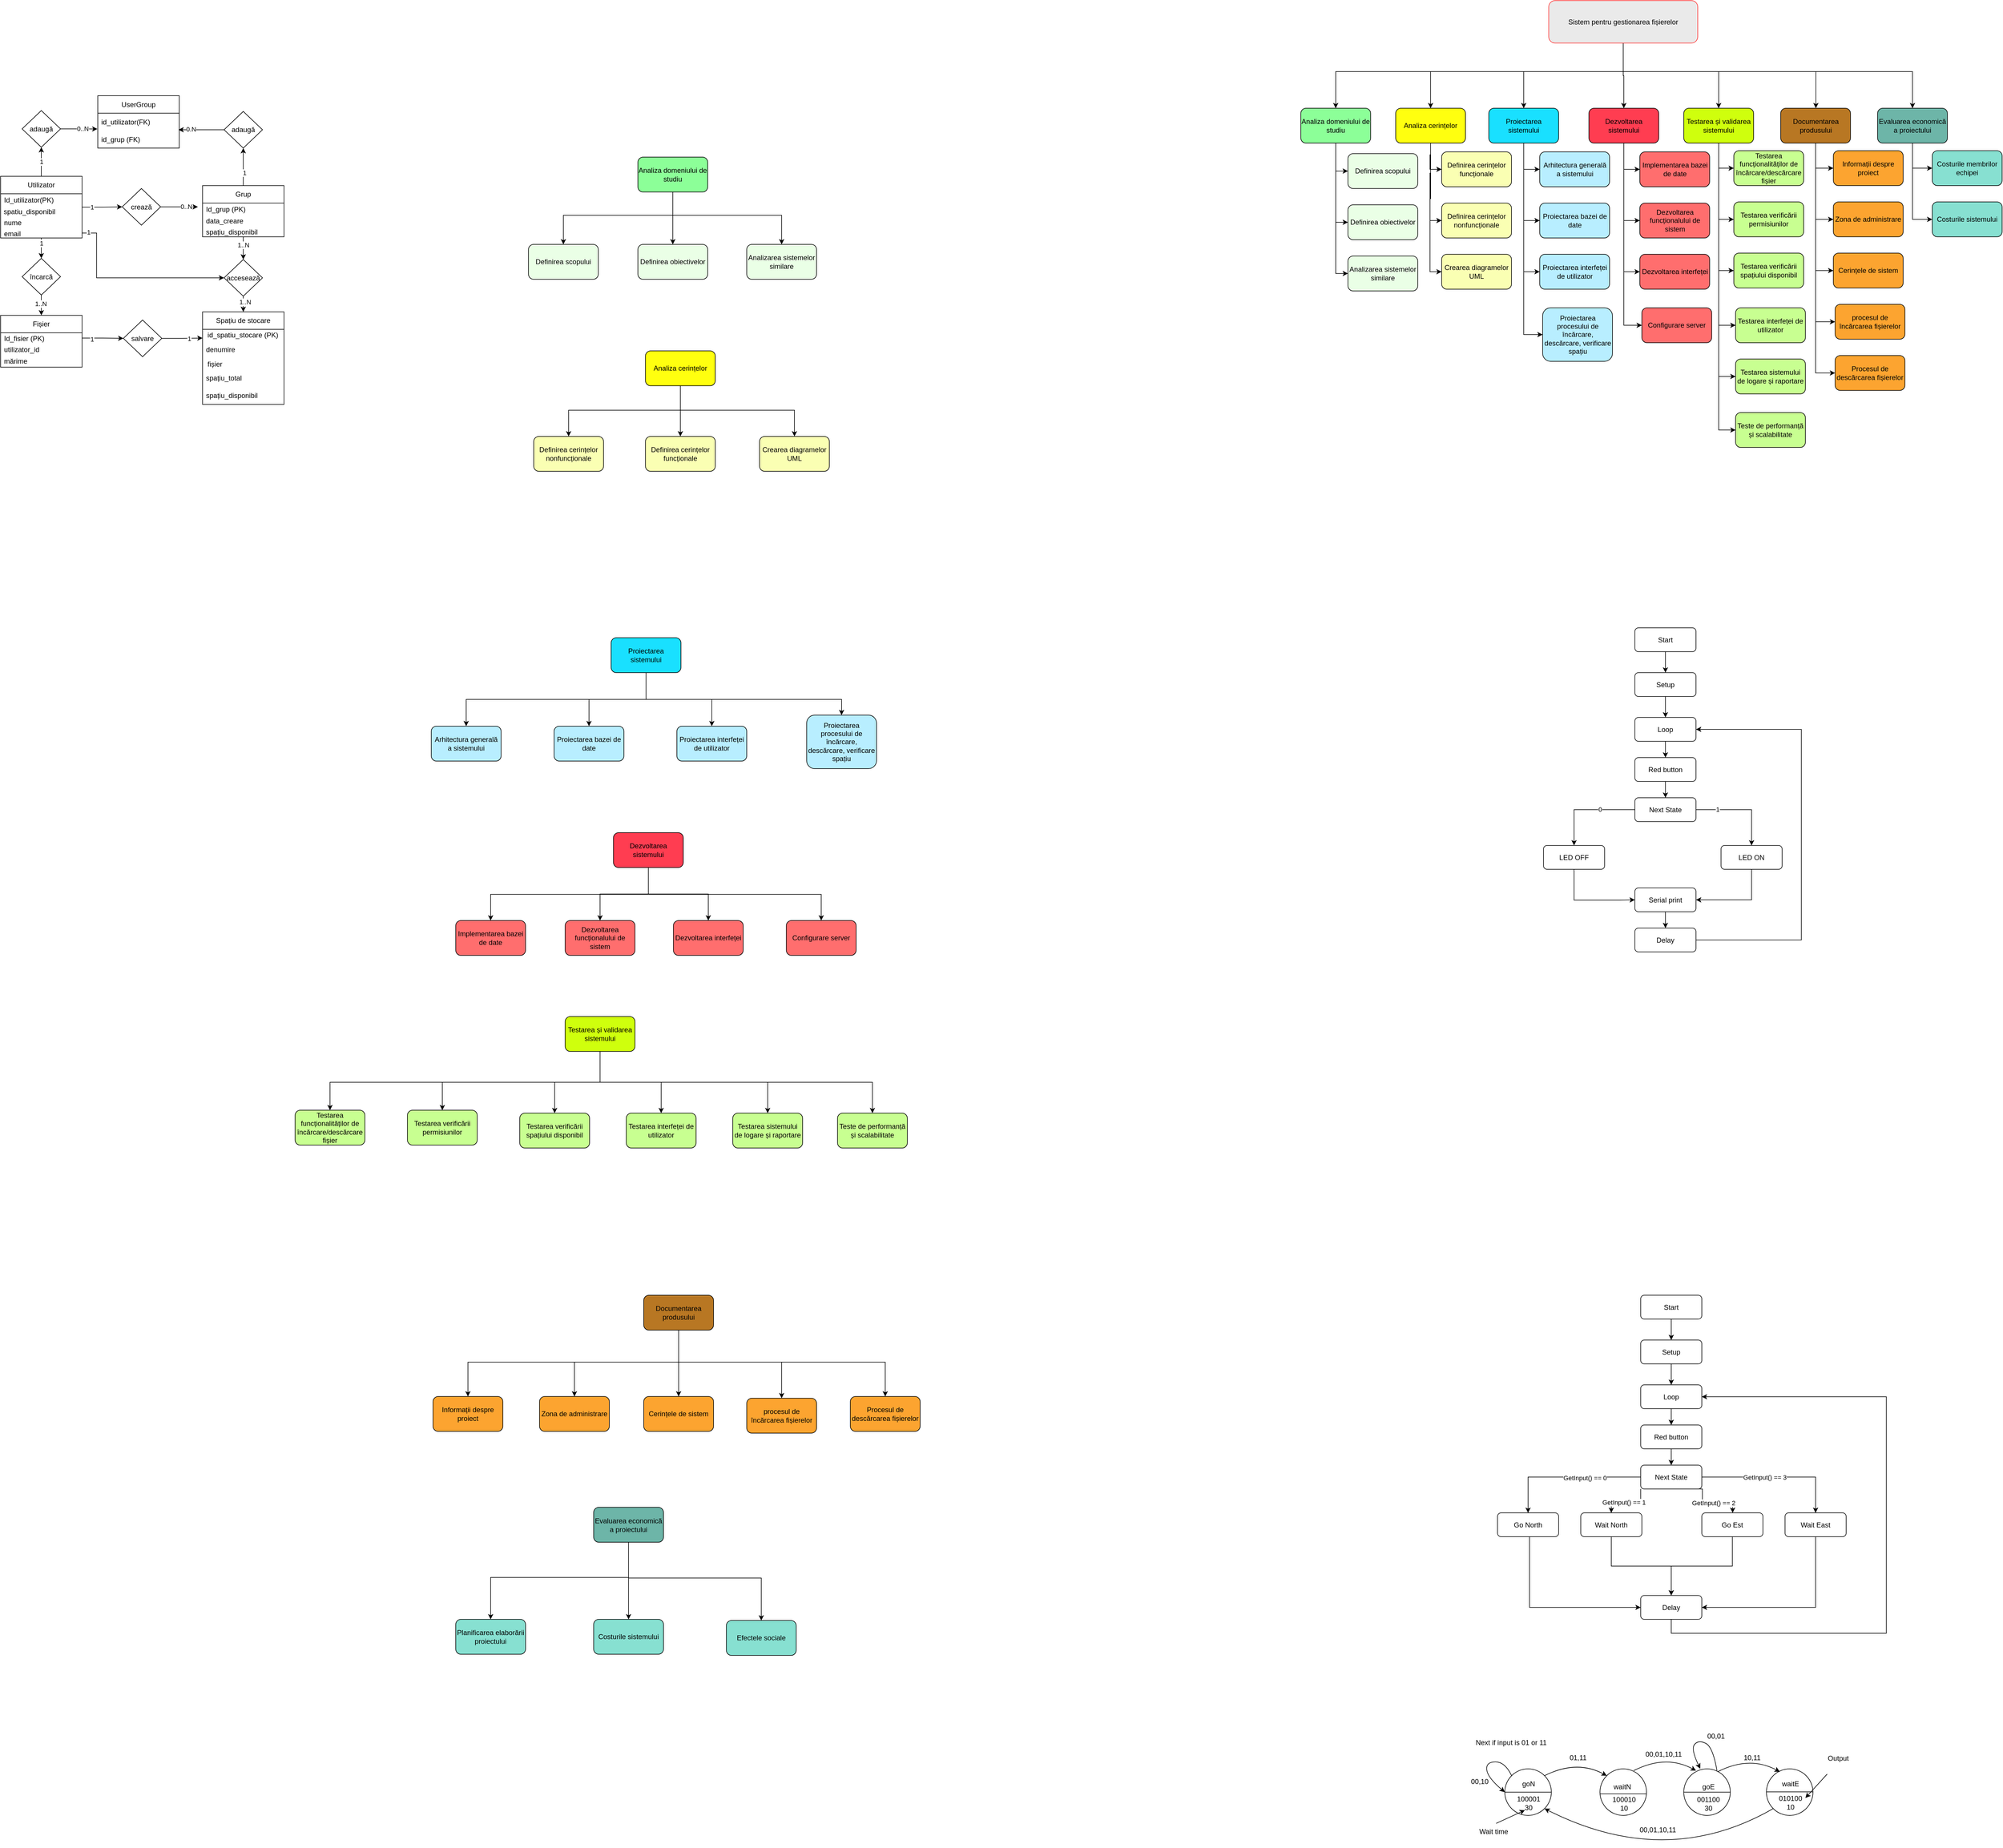 <mxfile version="24.7.17">
  <diagram name="Page-1" id="keTNEGnftJXRs440OWy9">
    <mxGraphModel dx="4224" dy="885" grid="0" gridSize="10" guides="1" tooltips="1" connect="1" arrows="1" fold="1" page="1" pageScale="1" pageWidth="850" pageHeight="1100" math="0" shadow="0">
      <root>
        <mxCell id="0" />
        <mxCell id="1" parent="0" />
        <mxCell id="pjKL5WL2WqWVpJxdpQfg-16" style="edgeStyle=orthogonalEdgeStyle;rounded=0;orthogonalLoop=1;jettySize=auto;html=1;entryX=0.5;entryY=0;entryDx=0;entryDy=0;" parent="1" source="iCHob3DXkhUxvK6vz61q-1" target="iCHob3DXkhUxvK6vz61q-4" edge="1">
          <mxGeometry relative="1" as="geometry" />
        </mxCell>
        <mxCell id="pjKL5WL2WqWVpJxdpQfg-17" style="edgeStyle=orthogonalEdgeStyle;rounded=0;orthogonalLoop=1;jettySize=auto;html=1;" parent="1" source="iCHob3DXkhUxvK6vz61q-1" target="iCHob3DXkhUxvK6vz61q-3" edge="1">
          <mxGeometry relative="1" as="geometry">
            <Array as="points">
              <mxPoint x="369" y="161" />
              <mxPoint x="198" y="161" />
            </Array>
          </mxGeometry>
        </mxCell>
        <mxCell id="pjKL5WL2WqWVpJxdpQfg-20" style="edgeStyle=orthogonalEdgeStyle;rounded=0;orthogonalLoop=1;jettySize=auto;html=1;" parent="1" source="iCHob3DXkhUxvK6vz61q-1" target="iCHob3DXkhUxvK6vz61q-5" edge="1">
          <mxGeometry relative="1" as="geometry">
            <Array as="points">
              <mxPoint x="369" y="161" />
              <mxPoint x="533" y="161" />
            </Array>
          </mxGeometry>
        </mxCell>
        <mxCell id="pjKL5WL2WqWVpJxdpQfg-21" style="edgeStyle=orthogonalEdgeStyle;rounded=0;orthogonalLoop=1;jettySize=auto;html=1;" parent="1" source="iCHob3DXkhUxvK6vz61q-1" target="pjKL5WL2WqWVpJxdpQfg-3" edge="1">
          <mxGeometry relative="1" as="geometry">
            <Array as="points">
              <mxPoint x="369" y="161" />
              <mxPoint x="700" y="161" />
            </Array>
          </mxGeometry>
        </mxCell>
        <mxCell id="pjKL5WL2WqWVpJxdpQfg-22" style="edgeStyle=orthogonalEdgeStyle;rounded=0;orthogonalLoop=1;jettySize=auto;html=1;entryX=0.5;entryY=0;entryDx=0;entryDy=0;" parent="1" source="iCHob3DXkhUxvK6vz61q-1" target="pjKL5WL2WqWVpJxdpQfg-1" edge="1">
          <mxGeometry relative="1" as="geometry">
            <Array as="points">
              <mxPoint x="369" y="161" />
              <mxPoint x="866" y="161" />
            </Array>
          </mxGeometry>
        </mxCell>
        <mxCell id="pjKL5WL2WqWVpJxdpQfg-23" style="edgeStyle=orthogonalEdgeStyle;rounded=0;orthogonalLoop=1;jettySize=auto;html=1;" parent="1" source="iCHob3DXkhUxvK6vz61q-1" target="iCHob3DXkhUxvK6vz61q-2" edge="1">
          <mxGeometry relative="1" as="geometry">
            <Array as="points">
              <mxPoint x="369" y="161" />
              <mxPoint x="38" y="161" />
            </Array>
          </mxGeometry>
        </mxCell>
        <mxCell id="pjKL5WL2WqWVpJxdpQfg-24" style="edgeStyle=orthogonalEdgeStyle;rounded=0;orthogonalLoop=1;jettySize=auto;html=1;" parent="1" source="iCHob3DXkhUxvK6vz61q-1" target="pjKL5WL2WqWVpJxdpQfg-2" edge="1">
          <mxGeometry relative="1" as="geometry">
            <Array as="points">
              <mxPoint x="369" y="161" />
              <mxPoint x="-125" y="161" />
            </Array>
          </mxGeometry>
        </mxCell>
        <mxCell id="iCHob3DXkhUxvK6vz61q-1" value="Sistem pentru gestionarea fișierelor" style="rounded=1;whiteSpace=wrap;html=1;fillColor=#EAEAEA;strokeColor=#FF3333;" parent="1" vertex="1">
          <mxGeometry x="241" y="39" width="256" height="73" as="geometry" />
        </mxCell>
        <mxCell id="pjKL5WL2WqWVpJxdpQfg-49" style="edgeStyle=orthogonalEdgeStyle;rounded=0;orthogonalLoop=1;jettySize=auto;html=1;entryX=0;entryY=0.5;entryDx=0;entryDy=0;" parent="1" source="iCHob3DXkhUxvK6vz61q-2" target="pjKL5WL2WqWVpJxdpQfg-33" edge="1">
          <mxGeometry relative="1" as="geometry" />
        </mxCell>
        <mxCell id="pjKL5WL2WqWVpJxdpQfg-50" style="edgeStyle=orthogonalEdgeStyle;rounded=0;orthogonalLoop=1;jettySize=auto;html=1;entryX=0;entryY=0.5;entryDx=0;entryDy=0;" parent="1" source="iCHob3DXkhUxvK6vz61q-2" target="pjKL5WL2WqWVpJxdpQfg-31" edge="1">
          <mxGeometry relative="1" as="geometry" />
        </mxCell>
        <mxCell id="pjKL5WL2WqWVpJxdpQfg-51" style="edgeStyle=orthogonalEdgeStyle;rounded=0;orthogonalLoop=1;jettySize=auto;html=1;entryX=0;entryY=0.5;entryDx=0;entryDy=0;" parent="1" source="iCHob3DXkhUxvK6vz61q-2" target="pjKL5WL2WqWVpJxdpQfg-32" edge="1">
          <mxGeometry relative="1" as="geometry" />
        </mxCell>
        <mxCell id="iCHob3DXkhUxvK6vz61q-2" value="Analiza cerințelor" style="rounded=1;whiteSpace=wrap;html=1;fillColor=#FFFF0F;" parent="1" vertex="1">
          <mxGeometry x="-22" y="224" width="120" height="60" as="geometry" />
        </mxCell>
        <mxCell id="pjKL5WL2WqWVpJxdpQfg-58" style="edgeStyle=orthogonalEdgeStyle;rounded=0;orthogonalLoop=1;jettySize=auto;html=1;entryX=0;entryY=0.5;entryDx=0;entryDy=0;" parent="1" source="iCHob3DXkhUxvK6vz61q-4" target="pjKL5WL2WqWVpJxdpQfg-57" edge="1">
          <mxGeometry relative="1" as="geometry" />
        </mxCell>
        <mxCell id="pjKL5WL2WqWVpJxdpQfg-59" style="edgeStyle=orthogonalEdgeStyle;rounded=0;orthogonalLoop=1;jettySize=auto;html=1;entryX=0;entryY=0.5;entryDx=0;entryDy=0;" parent="1" source="iCHob3DXkhUxvK6vz61q-4" target="pjKL5WL2WqWVpJxdpQfg-39" edge="1">
          <mxGeometry relative="1" as="geometry" />
        </mxCell>
        <mxCell id="pjKL5WL2WqWVpJxdpQfg-60" style="edgeStyle=orthogonalEdgeStyle;rounded=0;orthogonalLoop=1;jettySize=auto;html=1;entryX=0;entryY=0.5;entryDx=0;entryDy=0;" parent="1" source="iCHob3DXkhUxvK6vz61q-4" target="pjKL5WL2WqWVpJxdpQfg-38" edge="1">
          <mxGeometry relative="1" as="geometry" />
        </mxCell>
        <mxCell id="pjKL5WL2WqWVpJxdpQfg-61" style="edgeStyle=orthogonalEdgeStyle;rounded=0;orthogonalLoop=1;jettySize=auto;html=1;entryX=0;entryY=0.5;entryDx=0;entryDy=0;" parent="1" source="iCHob3DXkhUxvK6vz61q-4" target="pjKL5WL2WqWVpJxdpQfg-37" edge="1">
          <mxGeometry relative="1" as="geometry" />
        </mxCell>
        <mxCell id="iCHob3DXkhUxvK6vz61q-4" value="Dezvoltarea sistemului" style="rounded=1;whiteSpace=wrap;html=1;fillColor=#FF3D51;" parent="1" vertex="1">
          <mxGeometry x="310" y="224" width="120" height="60" as="geometry" />
        </mxCell>
        <mxCell id="pjKL5WL2WqWVpJxdpQfg-65" style="edgeStyle=orthogonalEdgeStyle;rounded=0;orthogonalLoop=1;jettySize=auto;html=1;entryX=0;entryY=0.5;entryDx=0;entryDy=0;" parent="1" source="iCHob3DXkhUxvK6vz61q-5" target="pjKL5WL2WqWVpJxdpQfg-64" edge="1">
          <mxGeometry relative="1" as="geometry" />
        </mxCell>
        <mxCell id="pjKL5WL2WqWVpJxdpQfg-66" style="edgeStyle=orthogonalEdgeStyle;rounded=0;orthogonalLoop=1;jettySize=auto;html=1;entryX=0;entryY=0.5;entryDx=0;entryDy=0;" parent="1" source="iCHob3DXkhUxvK6vz61q-5" target="pjKL5WL2WqWVpJxdpQfg-40" edge="1">
          <mxGeometry relative="1" as="geometry" />
        </mxCell>
        <mxCell id="pjKL5WL2WqWVpJxdpQfg-67" style="edgeStyle=orthogonalEdgeStyle;rounded=0;orthogonalLoop=1;jettySize=auto;html=1;entryX=0;entryY=0.5;entryDx=0;entryDy=0;" parent="1" source="iCHob3DXkhUxvK6vz61q-5" target="pjKL5WL2WqWVpJxdpQfg-41" edge="1">
          <mxGeometry relative="1" as="geometry" />
        </mxCell>
        <mxCell id="pjKL5WL2WqWVpJxdpQfg-68" style="edgeStyle=orthogonalEdgeStyle;rounded=0;orthogonalLoop=1;jettySize=auto;html=1;entryX=0;entryY=0.5;entryDx=0;entryDy=0;" parent="1" source="iCHob3DXkhUxvK6vz61q-5" target="pjKL5WL2WqWVpJxdpQfg-42" edge="1">
          <mxGeometry relative="1" as="geometry" />
        </mxCell>
        <mxCell id="pjKL5WL2WqWVpJxdpQfg-69" style="edgeStyle=orthogonalEdgeStyle;rounded=0;orthogonalLoop=1;jettySize=auto;html=1;entryX=0;entryY=0.5;entryDx=0;entryDy=0;" parent="1" source="iCHob3DXkhUxvK6vz61q-5" target="pjKL5WL2WqWVpJxdpQfg-62" edge="1">
          <mxGeometry relative="1" as="geometry" />
        </mxCell>
        <mxCell id="pjKL5WL2WqWVpJxdpQfg-70" style="edgeStyle=orthogonalEdgeStyle;rounded=0;orthogonalLoop=1;jettySize=auto;html=1;entryX=0;entryY=0.5;entryDx=0;entryDy=0;" parent="1" source="iCHob3DXkhUxvK6vz61q-5" target="pjKL5WL2WqWVpJxdpQfg-63" edge="1">
          <mxGeometry relative="1" as="geometry" />
        </mxCell>
        <mxCell id="iCHob3DXkhUxvK6vz61q-5" value="Testarea și validarea sistemului" style="rounded=1;whiteSpace=wrap;html=1;fillColor=#CFFF0D;" parent="1" vertex="1">
          <mxGeometry x="473" y="224" width="120" height="60" as="geometry" />
        </mxCell>
        <mxCell id="Bnkb0iWtYhn1UjVCgejJ-5" style="edgeStyle=orthogonalEdgeStyle;rounded=0;orthogonalLoop=1;jettySize=auto;html=1;entryX=0.5;entryY=0;entryDx=0;entryDy=0;" parent="1" source="Bnkb0iWtYhn1UjVCgejJ-1" target="Bnkb0iWtYhn1UjVCgejJ-2" edge="1">
          <mxGeometry relative="1" as="geometry" />
        </mxCell>
        <mxCell id="Bnkb0iWtYhn1UjVCgejJ-1" value="Start" style="rounded=1;whiteSpace=wrap;html=1;" parent="1" vertex="1">
          <mxGeometry x="389" y="1117" width="105" height="41" as="geometry" />
        </mxCell>
        <mxCell id="Bnkb0iWtYhn1UjVCgejJ-6" style="edgeStyle=orthogonalEdgeStyle;rounded=0;orthogonalLoop=1;jettySize=auto;html=1;" parent="1" source="Bnkb0iWtYhn1UjVCgejJ-2" target="Bnkb0iWtYhn1UjVCgejJ-3" edge="1">
          <mxGeometry relative="1" as="geometry" />
        </mxCell>
        <mxCell id="Bnkb0iWtYhn1UjVCgejJ-2" value="Setup" style="rounded=1;whiteSpace=wrap;html=1;" parent="1" vertex="1">
          <mxGeometry x="389" y="1194" width="105" height="41" as="geometry" />
        </mxCell>
        <mxCell id="Bnkb0iWtYhn1UjVCgejJ-12" value="" style="edgeStyle=orthogonalEdgeStyle;rounded=0;orthogonalLoop=1;jettySize=auto;html=1;" parent="1" source="Bnkb0iWtYhn1UjVCgejJ-3" target="Bnkb0iWtYhn1UjVCgejJ-11" edge="1">
          <mxGeometry relative="1" as="geometry" />
        </mxCell>
        <mxCell id="Bnkb0iWtYhn1UjVCgejJ-3" value="Loop" style="rounded=1;whiteSpace=wrap;html=1;" parent="1" vertex="1">
          <mxGeometry x="389" y="1271" width="105" height="41" as="geometry" />
        </mxCell>
        <mxCell id="Bnkb0iWtYhn1UjVCgejJ-16" style="edgeStyle=orthogonalEdgeStyle;rounded=0;orthogonalLoop=1;jettySize=auto;html=1;entryX=0.5;entryY=0;entryDx=0;entryDy=0;" parent="1" source="Bnkb0iWtYhn1UjVCgejJ-7" target="Bnkb0iWtYhn1UjVCgejJ-15" edge="1">
          <mxGeometry relative="1" as="geometry" />
        </mxCell>
        <mxCell id="Bnkb0iWtYhn1UjVCgejJ-18" value="0" style="edgeLabel;html=1;align=center;verticalAlign=middle;resizable=0;points=[];" parent="Bnkb0iWtYhn1UjVCgejJ-16" vertex="1" connectable="0">
          <mxGeometry x="-0.273" y="-1" relative="1" as="geometry">
            <mxPoint as="offset" />
          </mxGeometry>
        </mxCell>
        <mxCell id="Bnkb0iWtYhn1UjVCgejJ-17" style="edgeStyle=orthogonalEdgeStyle;rounded=0;orthogonalLoop=1;jettySize=auto;html=1;" parent="1" source="Bnkb0iWtYhn1UjVCgejJ-7" target="Bnkb0iWtYhn1UjVCgejJ-14" edge="1">
          <mxGeometry relative="1" as="geometry" />
        </mxCell>
        <mxCell id="Bnkb0iWtYhn1UjVCgejJ-19" value="1" style="edgeLabel;html=1;align=center;verticalAlign=middle;resizable=0;points=[];" parent="Bnkb0iWtYhn1UjVCgejJ-17" vertex="1" connectable="0">
          <mxGeometry x="-0.533" y="1" relative="1" as="geometry">
            <mxPoint as="offset" />
          </mxGeometry>
        </mxCell>
        <mxCell id="Bnkb0iWtYhn1UjVCgejJ-7" value="Next State" style="rounded=1;whiteSpace=wrap;html=1;" parent="1" vertex="1">
          <mxGeometry x="389" y="1409" width="105" height="41" as="geometry" />
        </mxCell>
        <mxCell id="Bnkb0iWtYhn1UjVCgejJ-13" value="" style="edgeStyle=orthogonalEdgeStyle;rounded=0;orthogonalLoop=1;jettySize=auto;html=1;" parent="1" source="Bnkb0iWtYhn1UjVCgejJ-11" target="Bnkb0iWtYhn1UjVCgejJ-7" edge="1">
          <mxGeometry relative="1" as="geometry" />
        </mxCell>
        <mxCell id="Bnkb0iWtYhn1UjVCgejJ-11" value="Red button" style="rounded=1;whiteSpace=wrap;html=1;" parent="1" vertex="1">
          <mxGeometry x="389" y="1340" width="105" height="41" as="geometry" />
        </mxCell>
        <mxCell id="Bnkb0iWtYhn1UjVCgejJ-22" style="edgeStyle=orthogonalEdgeStyle;rounded=0;orthogonalLoop=1;jettySize=auto;html=1;entryX=1;entryY=0.5;entryDx=0;entryDy=0;" parent="1" source="Bnkb0iWtYhn1UjVCgejJ-14" target="Bnkb0iWtYhn1UjVCgejJ-20" edge="1">
          <mxGeometry relative="1" as="geometry">
            <Array as="points">
              <mxPoint x="590" y="1585" />
            </Array>
          </mxGeometry>
        </mxCell>
        <mxCell id="Bnkb0iWtYhn1UjVCgejJ-14" value="LED ON" style="rounded=1;whiteSpace=wrap;html=1;" parent="1" vertex="1">
          <mxGeometry x="537" y="1491" width="105" height="41" as="geometry" />
        </mxCell>
        <mxCell id="Bnkb0iWtYhn1UjVCgejJ-21" style="edgeStyle=orthogonalEdgeStyle;rounded=0;orthogonalLoop=1;jettySize=auto;html=1;entryX=0;entryY=0.5;entryDx=0;entryDy=0;" parent="1" source="Bnkb0iWtYhn1UjVCgejJ-15" target="Bnkb0iWtYhn1UjVCgejJ-20" edge="1">
          <mxGeometry relative="1" as="geometry">
            <Array as="points">
              <mxPoint x="285" y="1585" />
              <mxPoint x="363" y="1585" />
            </Array>
          </mxGeometry>
        </mxCell>
        <mxCell id="Bnkb0iWtYhn1UjVCgejJ-15" value="LED OFF" style="rounded=1;whiteSpace=wrap;html=1;" parent="1" vertex="1">
          <mxGeometry x="232" y="1491" width="105" height="41" as="geometry" />
        </mxCell>
        <mxCell id="Bnkb0iWtYhn1UjVCgejJ-24" value="" style="edgeStyle=orthogonalEdgeStyle;rounded=0;orthogonalLoop=1;jettySize=auto;html=1;" parent="1" source="Bnkb0iWtYhn1UjVCgejJ-20" target="Bnkb0iWtYhn1UjVCgejJ-23" edge="1">
          <mxGeometry relative="1" as="geometry" />
        </mxCell>
        <mxCell id="Bnkb0iWtYhn1UjVCgejJ-20" value="Serial print" style="rounded=1;whiteSpace=wrap;html=1;" parent="1" vertex="1">
          <mxGeometry x="389" y="1564" width="105" height="41" as="geometry" />
        </mxCell>
        <mxCell id="Bnkb0iWtYhn1UjVCgejJ-25" style="edgeStyle=orthogonalEdgeStyle;rounded=0;orthogonalLoop=1;jettySize=auto;html=1;entryX=1;entryY=0.5;entryDx=0;entryDy=0;" parent="1" source="Bnkb0iWtYhn1UjVCgejJ-23" target="Bnkb0iWtYhn1UjVCgejJ-3" edge="1">
          <mxGeometry relative="1" as="geometry">
            <Array as="points">
              <mxPoint x="675" y="1653.5" />
              <mxPoint x="675" y="1292" />
            </Array>
          </mxGeometry>
        </mxCell>
        <mxCell id="Bnkb0iWtYhn1UjVCgejJ-23" value="Delay" style="rounded=1;whiteSpace=wrap;html=1;" parent="1" vertex="1">
          <mxGeometry x="389" y="1633" width="105" height="41" as="geometry" />
        </mxCell>
        <mxCell id="Bnkb0iWtYhn1UjVCgejJ-26" style="edgeStyle=orthogonalEdgeStyle;rounded=0;orthogonalLoop=1;jettySize=auto;html=1;entryX=0.5;entryY=0;entryDx=0;entryDy=0;" parent="1" source="Bnkb0iWtYhn1UjVCgejJ-27" target="Bnkb0iWtYhn1UjVCgejJ-29" edge="1">
          <mxGeometry relative="1" as="geometry" />
        </mxCell>
        <mxCell id="Bnkb0iWtYhn1UjVCgejJ-27" value="Start" style="rounded=1;whiteSpace=wrap;html=1;" parent="1" vertex="1">
          <mxGeometry x="399" y="2264" width="105" height="41" as="geometry" />
        </mxCell>
        <mxCell id="Bnkb0iWtYhn1UjVCgejJ-28" style="edgeStyle=orthogonalEdgeStyle;rounded=0;orthogonalLoop=1;jettySize=auto;html=1;" parent="1" source="Bnkb0iWtYhn1UjVCgejJ-29" target="Bnkb0iWtYhn1UjVCgejJ-31" edge="1">
          <mxGeometry relative="1" as="geometry" />
        </mxCell>
        <mxCell id="Bnkb0iWtYhn1UjVCgejJ-29" value="Setup" style="rounded=1;whiteSpace=wrap;html=1;" parent="1" vertex="1">
          <mxGeometry x="399" y="2341" width="105" height="41" as="geometry" />
        </mxCell>
        <mxCell id="Bnkb0iWtYhn1UjVCgejJ-30" value="" style="edgeStyle=orthogonalEdgeStyle;rounded=0;orthogonalLoop=1;jettySize=auto;html=1;" parent="1" source="Bnkb0iWtYhn1UjVCgejJ-31" target="Bnkb0iWtYhn1UjVCgejJ-38" edge="1">
          <mxGeometry relative="1" as="geometry" />
        </mxCell>
        <mxCell id="Bnkb0iWtYhn1UjVCgejJ-31" value="Loop" style="rounded=1;whiteSpace=wrap;html=1;" parent="1" vertex="1">
          <mxGeometry x="399" y="2418" width="105" height="41" as="geometry" />
        </mxCell>
        <mxCell id="Bnkb0iWtYhn1UjVCgejJ-49" style="edgeStyle=orthogonalEdgeStyle;rounded=0;orthogonalLoop=1;jettySize=auto;html=1;" parent="1" source="Bnkb0iWtYhn1UjVCgejJ-36" target="Bnkb0iWtYhn1UjVCgejJ-46" edge="1">
          <mxGeometry relative="1" as="geometry" />
        </mxCell>
        <mxCell id="Bnkb0iWtYhn1UjVCgejJ-53" value="GetInput() == 0" style="edgeLabel;html=1;align=center;verticalAlign=middle;resizable=0;points=[];" parent="Bnkb0iWtYhn1UjVCgejJ-49" vertex="1" connectable="0">
          <mxGeometry x="-0.244" y="1" relative="1" as="geometry">
            <mxPoint as="offset" />
          </mxGeometry>
        </mxCell>
        <mxCell id="Bnkb0iWtYhn1UjVCgejJ-50" style="edgeStyle=orthogonalEdgeStyle;rounded=0;orthogonalLoop=1;jettySize=auto;html=1;" parent="1" source="Bnkb0iWtYhn1UjVCgejJ-36" target="Bnkb0iWtYhn1UjVCgejJ-47" edge="1">
          <mxGeometry relative="1" as="geometry" />
        </mxCell>
        <mxCell id="Bnkb0iWtYhn1UjVCgejJ-56" value="GetInput() == 3" style="edgeLabel;html=1;align=center;verticalAlign=middle;resizable=0;points=[];" parent="Bnkb0iWtYhn1UjVCgejJ-50" vertex="1" connectable="0">
          <mxGeometry x="-0.162" relative="1" as="geometry">
            <mxPoint as="offset" />
          </mxGeometry>
        </mxCell>
        <mxCell id="Bnkb0iWtYhn1UjVCgejJ-51" style="edgeStyle=orthogonalEdgeStyle;rounded=0;orthogonalLoop=1;jettySize=auto;html=1;exitX=0;exitY=1;exitDx=0;exitDy=0;" parent="1" source="Bnkb0iWtYhn1UjVCgejJ-36" target="Bnkb0iWtYhn1UjVCgejJ-40" edge="1">
          <mxGeometry relative="1" as="geometry" />
        </mxCell>
        <mxCell id="Bnkb0iWtYhn1UjVCgejJ-54" value="GetInput() == 1" style="edgeLabel;html=1;align=center;verticalAlign=middle;resizable=0;points=[];" parent="Bnkb0iWtYhn1UjVCgejJ-51" vertex="1" connectable="0">
          <mxGeometry x="0.089" y="2" relative="1" as="geometry">
            <mxPoint as="offset" />
          </mxGeometry>
        </mxCell>
        <mxCell id="Bnkb0iWtYhn1UjVCgejJ-52" style="edgeStyle=orthogonalEdgeStyle;rounded=0;orthogonalLoop=1;jettySize=auto;html=1;exitX=0.75;exitY=1;exitDx=0;exitDy=0;" parent="1" source="Bnkb0iWtYhn1UjVCgejJ-36" target="Bnkb0iWtYhn1UjVCgejJ-48" edge="1">
          <mxGeometry relative="1" as="geometry">
            <Array as="points">
              <mxPoint x="505" y="2597" />
              <mxPoint x="505" y="2618" />
              <mxPoint x="557" y="2618" />
            </Array>
          </mxGeometry>
        </mxCell>
        <mxCell id="Bnkb0iWtYhn1UjVCgejJ-55" value="GetInput() == 2" style="edgeLabel;html=1;align=center;verticalAlign=middle;resizable=0;points=[];" parent="Bnkb0iWtYhn1UjVCgejJ-52" vertex="1" connectable="0">
          <mxGeometry x="0.113" y="-3" relative="1" as="geometry">
            <mxPoint as="offset" />
          </mxGeometry>
        </mxCell>
        <mxCell id="Bnkb0iWtYhn1UjVCgejJ-36" value="Next State" style="rounded=1;whiteSpace=wrap;html=1;" parent="1" vertex="1">
          <mxGeometry x="399" y="2556" width="105" height="41" as="geometry" />
        </mxCell>
        <mxCell id="Bnkb0iWtYhn1UjVCgejJ-37" value="" style="edgeStyle=orthogonalEdgeStyle;rounded=0;orthogonalLoop=1;jettySize=auto;html=1;" parent="1" source="Bnkb0iWtYhn1UjVCgejJ-38" target="Bnkb0iWtYhn1UjVCgejJ-36" edge="1">
          <mxGeometry relative="1" as="geometry" />
        </mxCell>
        <mxCell id="Bnkb0iWtYhn1UjVCgejJ-38" value="Red button" style="rounded=1;whiteSpace=wrap;html=1;" parent="1" vertex="1">
          <mxGeometry x="399" y="2487" width="105" height="41" as="geometry" />
        </mxCell>
        <mxCell id="Bnkb0iWtYhn1UjVCgejJ-59" style="edgeStyle=orthogonalEdgeStyle;rounded=0;orthogonalLoop=1;jettySize=auto;html=1;" parent="1" source="Bnkb0iWtYhn1UjVCgejJ-40" target="Bnkb0iWtYhn1UjVCgejJ-45" edge="1">
          <mxGeometry relative="1" as="geometry" />
        </mxCell>
        <mxCell id="Bnkb0iWtYhn1UjVCgejJ-40" value="Wait North" style="rounded=1;whiteSpace=wrap;html=1;" parent="1" vertex="1">
          <mxGeometry x="296" y="2638" width="105" height="41" as="geometry" />
        </mxCell>
        <mxCell id="Bnkb0iWtYhn1UjVCgejJ-44" style="edgeStyle=orthogonalEdgeStyle;rounded=0;orthogonalLoop=1;jettySize=auto;html=1;entryX=1;entryY=0.5;entryDx=0;entryDy=0;" parent="1" source="Bnkb0iWtYhn1UjVCgejJ-45" target="Bnkb0iWtYhn1UjVCgejJ-31" edge="1">
          <mxGeometry relative="1" as="geometry">
            <Array as="points">
              <mxPoint x="452" y="2845" />
              <mxPoint x="821" y="2845" />
              <mxPoint x="821" y="2439" />
            </Array>
          </mxGeometry>
        </mxCell>
        <mxCell id="Bnkb0iWtYhn1UjVCgejJ-45" value="Delay" style="rounded=1;whiteSpace=wrap;html=1;" parent="1" vertex="1">
          <mxGeometry x="399" y="2780" width="105" height="41" as="geometry" />
        </mxCell>
        <mxCell id="Bnkb0iWtYhn1UjVCgejJ-58" style="edgeStyle=orthogonalEdgeStyle;rounded=0;orthogonalLoop=1;jettySize=auto;html=1;entryX=0;entryY=0.5;entryDx=0;entryDy=0;" parent="1" source="Bnkb0iWtYhn1UjVCgejJ-46" target="Bnkb0iWtYhn1UjVCgejJ-45" edge="1">
          <mxGeometry relative="1" as="geometry">
            <Array as="points">
              <mxPoint x="208" y="2801" />
            </Array>
          </mxGeometry>
        </mxCell>
        <mxCell id="Bnkb0iWtYhn1UjVCgejJ-46" value="Go North" style="rounded=1;whiteSpace=wrap;html=1;" parent="1" vertex="1">
          <mxGeometry x="153" y="2638" width="105" height="41" as="geometry" />
        </mxCell>
        <mxCell id="Bnkb0iWtYhn1UjVCgejJ-61" style="edgeStyle=orthogonalEdgeStyle;rounded=0;orthogonalLoop=1;jettySize=auto;html=1;entryX=1;entryY=0.5;entryDx=0;entryDy=0;" parent="1" source="Bnkb0iWtYhn1UjVCgejJ-47" target="Bnkb0iWtYhn1UjVCgejJ-45" edge="1">
          <mxGeometry relative="1" as="geometry">
            <Array as="points">
              <mxPoint x="700" y="2801" />
            </Array>
          </mxGeometry>
        </mxCell>
        <mxCell id="Bnkb0iWtYhn1UjVCgejJ-47" value="Wait East" style="rounded=1;whiteSpace=wrap;html=1;" parent="1" vertex="1">
          <mxGeometry x="647" y="2638" width="105" height="41" as="geometry" />
        </mxCell>
        <mxCell id="Bnkb0iWtYhn1UjVCgejJ-60" style="edgeStyle=orthogonalEdgeStyle;rounded=0;orthogonalLoop=1;jettySize=auto;html=1;entryX=0.5;entryY=0;entryDx=0;entryDy=0;" parent="1" source="Bnkb0iWtYhn1UjVCgejJ-48" target="Bnkb0iWtYhn1UjVCgejJ-45" edge="1">
          <mxGeometry relative="1" as="geometry" />
        </mxCell>
        <mxCell id="Bnkb0iWtYhn1UjVCgejJ-48" value="Go Est" style="rounded=1;whiteSpace=wrap;html=1;" parent="1" vertex="1">
          <mxGeometry x="504" y="2638" width="105" height="41" as="geometry" />
        </mxCell>
        <mxCell id="QQsYSP25HF_Amjcmyv4u-1" value="" style="ellipse;whiteSpace=wrap;html=1;aspect=fixed;" parent="1" vertex="1">
          <mxGeometry x="165.5" y="3078" width="80" height="80" as="geometry" />
        </mxCell>
        <mxCell id="QQsYSP25HF_Amjcmyv4u-2" value="" style="ellipse;whiteSpace=wrap;html=1;aspect=fixed;" parent="1" vertex="1">
          <mxGeometry x="615" y="3078" width="80" height="80" as="geometry" />
        </mxCell>
        <mxCell id="QQsYSP25HF_Amjcmyv4u-3" value="" style="ellipse;whiteSpace=wrap;html=1;aspect=fixed;" parent="1" vertex="1">
          <mxGeometry x="473" y="3078" width="80" height="80" as="geometry" />
        </mxCell>
        <mxCell id="QQsYSP25HF_Amjcmyv4u-4" value="" style="ellipse;whiteSpace=wrap;html=1;aspect=fixed;" parent="1" vertex="1">
          <mxGeometry x="329" y="3078" width="80" height="80" as="geometry" />
        </mxCell>
        <mxCell id="QQsYSP25HF_Amjcmyv4u-6" value="" style="curved=1;endArrow=classic;html=1;rounded=0;exitX=0;exitY=0;exitDx=0;exitDy=0;entryX=0;entryY=0.5;entryDx=0;entryDy=0;" parent="1" source="QQsYSP25HF_Amjcmyv4u-1" target="QQsYSP25HF_Amjcmyv4u-1" edge="1">
          <mxGeometry width="50" height="50" relative="1" as="geometry">
            <mxPoint x="129" y="3031" as="sourcePoint" />
            <mxPoint x="133" y="3138" as="targetPoint" />
            <Array as="points">
              <mxPoint x="166" y="3066" />
              <mxPoint x="133" y="3066" />
              <mxPoint x="136" y="3093" />
            </Array>
          </mxGeometry>
        </mxCell>
        <mxCell id="QQsYSP25HF_Amjcmyv4u-7" value="" style="curved=1;endArrow=classic;html=1;rounded=0;exitX=1;exitY=0;exitDx=0;exitDy=0;entryX=0;entryY=0;entryDx=0;entryDy=0;" parent="1" source="QQsYSP25HF_Amjcmyv4u-1" target="QQsYSP25HF_Amjcmyv4u-4" edge="1">
          <mxGeometry width="50" height="50" relative="1" as="geometry">
            <mxPoint x="249.5" y="3102" as="sourcePoint" />
            <mxPoint x="295.5" y="3044" as="targetPoint" />
            <Array as="points">
              <mxPoint x="289" y="3062" />
            </Array>
          </mxGeometry>
        </mxCell>
        <mxCell id="QQsYSP25HF_Amjcmyv4u-11" value="" style="curved=1;endArrow=classic;html=1;rounded=0;entryX=1;entryY=1;entryDx=0;entryDy=0;exitX=0;exitY=1;exitDx=0;exitDy=0;" parent="1" source="QQsYSP25HF_Amjcmyv4u-2" target="QQsYSP25HF_Amjcmyv4u-1" edge="1">
          <mxGeometry width="50" height="50" relative="1" as="geometry">
            <mxPoint x="438" y="3248" as="sourcePoint" />
            <mxPoint x="488" y="3198" as="targetPoint" />
            <Array as="points">
              <mxPoint x="443" y="3252" />
            </Array>
          </mxGeometry>
        </mxCell>
        <mxCell id="QQsYSP25HF_Amjcmyv4u-12" value="" style="curved=1;endArrow=classic;html=1;rounded=0;exitX=0.713;exitY=0.038;exitDx=0;exitDy=0;entryX=0.354;entryY=-0.004;entryDx=0;entryDy=0;exitPerimeter=0;entryPerimeter=0;" parent="1" source="QQsYSP25HF_Amjcmyv4u-3" target="QQsYSP25HF_Amjcmyv4u-3" edge="1">
          <mxGeometry width="50" height="50" relative="1" as="geometry">
            <mxPoint x="526" y="3041" as="sourcePoint" />
            <mxPoint x="515" y="3069" as="targetPoint" />
            <Array as="points">
              <mxPoint x="523" y="3040" />
              <mxPoint x="498" y="3028" />
              <mxPoint x="485" y="3044" />
            </Array>
          </mxGeometry>
        </mxCell>
        <mxCell id="QQsYSP25HF_Amjcmyv4u-13" value="Output&lt;div&gt;&lt;br&gt;&lt;/div&gt;" style="text;html=1;align=center;verticalAlign=middle;resizable=0;points=[];autosize=1;strokeColor=none;fillColor=none;" parent="1" vertex="1">
          <mxGeometry x="711" y="3046" width="54" height="41" as="geometry" />
        </mxCell>
        <mxCell id="QQsYSP25HF_Amjcmyv4u-14" value="Next if input is 01 or 11" style="text;html=1;align=center;verticalAlign=middle;resizable=0;points=[];autosize=1;strokeColor=none;fillColor=none;" parent="1" vertex="1">
          <mxGeometry x="105.5" y="3020" width="140" height="26" as="geometry" />
        </mxCell>
        <mxCell id="QQsYSP25HF_Amjcmyv4u-15" value="Wait time&lt;div&gt;&lt;br&gt;&lt;/div&gt;" style="text;html=1;align=center;verticalAlign=middle;resizable=0;points=[];autosize=1;strokeColor=none;fillColor=none;" parent="1" vertex="1">
          <mxGeometry x="112" y="3172" width="68" height="41" as="geometry" />
        </mxCell>
        <mxCell id="QQsYSP25HF_Amjcmyv4u-16" value="" style="endArrow=none;html=1;rounded=0;entryX=1;entryY=0.5;entryDx=0;entryDy=0;exitX=0;exitY=0.5;exitDx=0;exitDy=0;" parent="1" source="QQsYSP25HF_Amjcmyv4u-3" target="QQsYSP25HF_Amjcmyv4u-3" edge="1">
          <mxGeometry width="50" height="50" relative="1" as="geometry">
            <mxPoint x="487" y="3167" as="sourcePoint" />
            <mxPoint x="545" y="3112" as="targetPoint" />
          </mxGeometry>
        </mxCell>
        <mxCell id="QQsYSP25HF_Amjcmyv4u-17" value="" style="endArrow=none;html=1;rounded=0;entryX=1;entryY=0.5;entryDx=0;entryDy=0;exitX=0;exitY=0.5;exitDx=0;exitDy=0;" parent="1" source="QQsYSP25HF_Amjcmyv4u-1" target="QQsYSP25HF_Amjcmyv4u-1" edge="1">
          <mxGeometry width="50" height="50" relative="1" as="geometry">
            <mxPoint x="173" y="3156" as="sourcePoint" />
            <mxPoint x="223" y="3106" as="targetPoint" />
          </mxGeometry>
        </mxCell>
        <mxCell id="QQsYSP25HF_Amjcmyv4u-18" value="goN" style="text;html=1;align=center;verticalAlign=middle;resizable=0;points=[];autosize=1;strokeColor=none;fillColor=none;" parent="1" vertex="1">
          <mxGeometry x="185.5" y="3091" width="40" height="26" as="geometry" />
        </mxCell>
        <mxCell id="QQsYSP25HF_Amjcmyv4u-19" value="" style="endArrow=none;html=1;rounded=0;entryX=1;entryY=0.5;entryDx=0;entryDy=0;exitX=0;exitY=0.5;exitDx=0;exitDy=0;" parent="1" edge="1">
          <mxGeometry width="50" height="50" relative="1" as="geometry">
            <mxPoint x="329" y="3121" as="sourcePoint" />
            <mxPoint x="409" y="3121" as="targetPoint" />
          </mxGeometry>
        </mxCell>
        <mxCell id="QQsYSP25HF_Amjcmyv4u-20" value="" style="endArrow=none;html=1;rounded=0;entryX=1;entryY=0.5;entryDx=0;entryDy=0;exitX=0;exitY=0.5;exitDx=0;exitDy=0;" parent="1" edge="1">
          <mxGeometry width="50" height="50" relative="1" as="geometry">
            <mxPoint x="615" y="3117.5" as="sourcePoint" />
            <mxPoint x="695" y="3117.5" as="targetPoint" />
          </mxGeometry>
        </mxCell>
        <mxCell id="QQsYSP25HF_Amjcmyv4u-21" value="waitN" style="text;html=1;align=center;verticalAlign=middle;resizable=0;points=[];autosize=1;strokeColor=none;fillColor=none;" parent="1" vertex="1">
          <mxGeometry x="343" y="3096" width="48" height="26" as="geometry" />
        </mxCell>
        <mxCell id="QQsYSP25HF_Amjcmyv4u-22" value="goE" style="text;html=1;align=center;verticalAlign=middle;resizable=0;points=[];autosize=1;strokeColor=none;fillColor=none;" parent="1" vertex="1">
          <mxGeometry x="495" y="3096" width="39" height="26" as="geometry" />
        </mxCell>
        <mxCell id="QQsYSP25HF_Amjcmyv4u-23" value="waitE" style="text;html=1;align=center;verticalAlign=middle;resizable=0;points=[];autosize=1;strokeColor=none;fillColor=none;" parent="1" vertex="1">
          <mxGeometry x="632" y="3091" width="47" height="26" as="geometry" />
        </mxCell>
        <mxCell id="QQsYSP25HF_Amjcmyv4u-24" value="100001" style="text;html=1;align=center;verticalAlign=middle;resizable=0;points=[];autosize=1;strokeColor=none;fillColor=none;" parent="1" vertex="1">
          <mxGeometry x="177" y="3117" width="58" height="26" as="geometry" />
        </mxCell>
        <mxCell id="QQsYSP25HF_Amjcmyv4u-25" value="30" style="text;html=1;align=center;verticalAlign=middle;resizable=0;points=[];autosize=1;strokeColor=none;fillColor=none;" parent="1" vertex="1">
          <mxGeometry x="190" y="3132" width="31" height="26" as="geometry" />
        </mxCell>
        <mxCell id="QQsYSP25HF_Amjcmyv4u-27" value="" style="curved=1;endArrow=classic;html=1;rounded=0;exitX=1;exitY=0;exitDx=0;exitDy=0;entryX=0;entryY=0;entryDx=0;entryDy=0;" parent="1" edge="1">
          <mxGeometry width="50" height="50" relative="1" as="geometry">
            <mxPoint x="387" y="3081" as="sourcePoint" />
            <mxPoint x="494" y="3081" as="targetPoint" />
            <Array as="points">
              <mxPoint x="442" y="3053" />
            </Array>
          </mxGeometry>
        </mxCell>
        <mxCell id="QQsYSP25HF_Amjcmyv4u-28" value="" style="curved=1;endArrow=classic;html=1;rounded=0;exitX=1;exitY=0;exitDx=0;exitDy=0;entryX=0;entryY=0;entryDx=0;entryDy=0;" parent="1" edge="1">
          <mxGeometry width="50" height="50" relative="1" as="geometry">
            <mxPoint x="531" y="3083" as="sourcePoint" />
            <mxPoint x="638" y="3083" as="targetPoint" />
            <Array as="points">
              <mxPoint x="586" y="3055" />
            </Array>
          </mxGeometry>
        </mxCell>
        <mxCell id="QQsYSP25HF_Amjcmyv4u-29" value="100010&lt;div&gt;10&lt;/div&gt;" style="text;html=1;align=center;verticalAlign=middle;resizable=0;points=[];autosize=1;strokeColor=none;fillColor=none;" parent="1" vertex="1">
          <mxGeometry x="341" y="3117" width="58" height="41" as="geometry" />
        </mxCell>
        <mxCell id="QQsYSP25HF_Amjcmyv4u-30" value="001100&lt;div&gt;30&lt;/div&gt;" style="text;html=1;align=center;verticalAlign=middle;resizable=0;points=[];autosize=1;strokeColor=none;fillColor=none;" parent="1" vertex="1">
          <mxGeometry x="486" y="3117" width="57" height="41" as="geometry" />
        </mxCell>
        <mxCell id="QQsYSP25HF_Amjcmyv4u-31" value="010100&lt;div&gt;10&lt;/div&gt;" style="text;html=1;align=center;verticalAlign=middle;resizable=0;points=[];autosize=1;strokeColor=none;fillColor=none;" parent="1" vertex="1">
          <mxGeometry x="626.5" y="3115" width="58" height="41" as="geometry" />
        </mxCell>
        <mxCell id="QQsYSP25HF_Amjcmyv4u-32" value="" style="endArrow=classic;html=1;rounded=0;exitX=0.569;exitY=-0.008;exitDx=0;exitDy=0;exitPerimeter=0;" parent="1" source="QQsYSP25HF_Amjcmyv4u-15" edge="1">
          <mxGeometry width="50" height="50" relative="1" as="geometry">
            <mxPoint x="159" y="3168" as="sourcePoint" />
            <mxPoint x="200" y="3149" as="targetPoint" />
          </mxGeometry>
        </mxCell>
        <mxCell id="QQsYSP25HF_Amjcmyv4u-33" value="" style="endArrow=classic;html=1;rounded=0;" parent="1" source="QQsYSP25HF_Amjcmyv4u-13" edge="1">
          <mxGeometry width="50" height="50" relative="1" as="geometry">
            <mxPoint x="632" y="3178" as="sourcePoint" />
            <mxPoint x="682" y="3128" as="targetPoint" />
          </mxGeometry>
        </mxCell>
        <mxCell id="QQsYSP25HF_Amjcmyv4u-35" value="10,11" style="text;html=1;align=center;verticalAlign=middle;resizable=0;points=[];autosize=1;strokeColor=none;fillColor=none;" parent="1" vertex="1">
          <mxGeometry x="566" y="3046" width="47" height="26" as="geometry" />
        </mxCell>
        <mxCell id="QQsYSP25HF_Amjcmyv4u-37" value="00,01" style="text;html=1;align=center;verticalAlign=middle;resizable=0;points=[];autosize=1;strokeColor=none;fillColor=none;" parent="1" vertex="1">
          <mxGeometry x="504" y="3009" width="48" height="26" as="geometry" />
        </mxCell>
        <mxCell id="QQsYSP25HF_Amjcmyv4u-38" value="00,01,10,11" style="text;html=1;align=center;verticalAlign=middle;resizable=0;points=[];autosize=1;strokeColor=none;fillColor=none;" parent="1" vertex="1">
          <mxGeometry x="397.5" y="3040" width="81" height="26" as="geometry" />
        </mxCell>
        <mxCell id="QQsYSP25HF_Amjcmyv4u-39" value="01,11" style="text;html=1;align=center;verticalAlign=middle;resizable=0;points=[];autosize=1;strokeColor=none;fillColor=none;" parent="1" vertex="1">
          <mxGeometry x="267" y="3046" width="47" height="26" as="geometry" />
        </mxCell>
        <mxCell id="QQsYSP25HF_Amjcmyv4u-43" value="00,10" style="text;html=1;align=center;verticalAlign=middle;resizable=0;points=[];autosize=1;strokeColor=none;fillColor=none;" parent="1" vertex="1">
          <mxGeometry x="98" y="3087" width="48" height="26" as="geometry" />
        </mxCell>
        <mxCell id="QQsYSP25HF_Amjcmyv4u-44" value="00,01,10,11" style="text;html=1;align=center;verticalAlign=middle;resizable=0;points=[];autosize=1;strokeColor=none;fillColor=none;" parent="1" vertex="1">
          <mxGeometry x="387" y="3170" width="81" height="26" as="geometry" />
        </mxCell>
        <mxCell id="pjKL5WL2WqWVpJxdpQfg-81" style="edgeStyle=orthogonalEdgeStyle;rounded=0;orthogonalLoop=1;jettySize=auto;html=1;entryX=0;entryY=0.5;entryDx=0;entryDy=0;" parent="1" source="pjKL5WL2WqWVpJxdpQfg-1" target="pjKL5WL2WqWVpJxdpQfg-46" edge="1">
          <mxGeometry relative="1" as="geometry" />
        </mxCell>
        <mxCell id="pjKL5WL2WqWVpJxdpQfg-82" style="edgeStyle=orthogonalEdgeStyle;rounded=0;orthogonalLoop=1;jettySize=auto;html=1;entryX=0;entryY=0.5;entryDx=0;entryDy=0;" parent="1" source="pjKL5WL2WqWVpJxdpQfg-1" target="pjKL5WL2WqWVpJxdpQfg-47" edge="1">
          <mxGeometry relative="1" as="geometry" />
        </mxCell>
        <mxCell id="pjKL5WL2WqWVpJxdpQfg-1" value="Evaluarea economică a proiectului" style="rounded=1;whiteSpace=wrap;html=1;fillColor=#6DB5A8;" parent="1" vertex="1">
          <mxGeometry x="806" y="224" width="120" height="60" as="geometry" />
        </mxCell>
        <mxCell id="pjKL5WL2WqWVpJxdpQfg-28" style="edgeStyle=orthogonalEdgeStyle;rounded=0;orthogonalLoop=1;jettySize=auto;html=1;entryX=0;entryY=0.5;entryDx=0;entryDy=0;" parent="1" source="pjKL5WL2WqWVpJxdpQfg-2" target="pjKL5WL2WqWVpJxdpQfg-25" edge="1">
          <mxGeometry relative="1" as="geometry" />
        </mxCell>
        <mxCell id="pjKL5WL2WqWVpJxdpQfg-29" style="edgeStyle=orthogonalEdgeStyle;rounded=0;orthogonalLoop=1;jettySize=auto;html=1;entryX=0;entryY=0.5;entryDx=0;entryDy=0;" parent="1" source="pjKL5WL2WqWVpJxdpQfg-2" target="pjKL5WL2WqWVpJxdpQfg-26" edge="1">
          <mxGeometry relative="1" as="geometry" />
        </mxCell>
        <mxCell id="pjKL5WL2WqWVpJxdpQfg-30" style="edgeStyle=orthogonalEdgeStyle;rounded=0;orthogonalLoop=1;jettySize=auto;html=1;entryX=0;entryY=0.5;entryDx=0;entryDy=0;" parent="1" source="pjKL5WL2WqWVpJxdpQfg-2" target="pjKL5WL2WqWVpJxdpQfg-27" edge="1">
          <mxGeometry relative="1" as="geometry" />
        </mxCell>
        <mxCell id="pjKL5WL2WqWVpJxdpQfg-2" value="Analiza domeniului de studiu" style="rounded=1;whiteSpace=wrap;html=1;fillColor=#8CFF98;" parent="1" vertex="1">
          <mxGeometry x="-185" y="224" width="120" height="60" as="geometry" />
        </mxCell>
        <mxCell id="pjKL5WL2WqWVpJxdpQfg-74" style="edgeStyle=orthogonalEdgeStyle;rounded=0;orthogonalLoop=1;jettySize=auto;html=1;entryX=0;entryY=0.5;entryDx=0;entryDy=0;" parent="1" source="pjKL5WL2WqWVpJxdpQfg-3" target="pjKL5WL2WqWVpJxdpQfg-72" edge="1">
          <mxGeometry relative="1" as="geometry" />
        </mxCell>
        <mxCell id="pjKL5WL2WqWVpJxdpQfg-75" style="edgeStyle=orthogonalEdgeStyle;rounded=0;orthogonalLoop=1;jettySize=auto;html=1;entryX=0;entryY=0.5;entryDx=0;entryDy=0;" parent="1" source="pjKL5WL2WqWVpJxdpQfg-3" target="pjKL5WL2WqWVpJxdpQfg-43" edge="1">
          <mxGeometry relative="1" as="geometry" />
        </mxCell>
        <mxCell id="pjKL5WL2WqWVpJxdpQfg-76" style="edgeStyle=orthogonalEdgeStyle;rounded=0;orthogonalLoop=1;jettySize=auto;html=1;entryX=0;entryY=0.5;entryDx=0;entryDy=0;" parent="1" source="pjKL5WL2WqWVpJxdpQfg-3" target="pjKL5WL2WqWVpJxdpQfg-44" edge="1">
          <mxGeometry relative="1" as="geometry" />
        </mxCell>
        <mxCell id="pjKL5WL2WqWVpJxdpQfg-77" style="edgeStyle=orthogonalEdgeStyle;rounded=0;orthogonalLoop=1;jettySize=auto;html=1;entryX=0;entryY=0.5;entryDx=0;entryDy=0;" parent="1" source="pjKL5WL2WqWVpJxdpQfg-3" target="pjKL5WL2WqWVpJxdpQfg-45" edge="1">
          <mxGeometry relative="1" as="geometry" />
        </mxCell>
        <mxCell id="pjKL5WL2WqWVpJxdpQfg-78" style="edgeStyle=orthogonalEdgeStyle;rounded=0;orthogonalLoop=1;jettySize=auto;html=1;entryX=0;entryY=0.5;entryDx=0;entryDy=0;" parent="1" source="pjKL5WL2WqWVpJxdpQfg-3" target="pjKL5WL2WqWVpJxdpQfg-71" edge="1">
          <mxGeometry relative="1" as="geometry" />
        </mxCell>
        <mxCell id="pjKL5WL2WqWVpJxdpQfg-3" value="Documentarea produsului" style="rounded=1;whiteSpace=wrap;html=1;fillColor=#B87723;" parent="1" vertex="1">
          <mxGeometry x="639.5" y="224" width="120" height="60" as="geometry" />
        </mxCell>
        <mxCell id="pjKL5WL2WqWVpJxdpQfg-53" style="edgeStyle=orthogonalEdgeStyle;rounded=0;orthogonalLoop=1;jettySize=auto;html=1;entryX=0;entryY=0.5;entryDx=0;entryDy=0;" parent="1" source="iCHob3DXkhUxvK6vz61q-3" target="pjKL5WL2WqWVpJxdpQfg-52" edge="1">
          <mxGeometry relative="1" as="geometry" />
        </mxCell>
        <mxCell id="pjKL5WL2WqWVpJxdpQfg-54" style="edgeStyle=orthogonalEdgeStyle;rounded=0;orthogonalLoop=1;jettySize=auto;html=1;entryX=0;entryY=0.5;entryDx=0;entryDy=0;" parent="1" source="iCHob3DXkhUxvK6vz61q-3" target="pjKL5WL2WqWVpJxdpQfg-34" edge="1">
          <mxGeometry relative="1" as="geometry" />
        </mxCell>
        <mxCell id="pjKL5WL2WqWVpJxdpQfg-55" style="edgeStyle=orthogonalEdgeStyle;rounded=0;orthogonalLoop=1;jettySize=auto;html=1;entryX=0;entryY=0.5;entryDx=0;entryDy=0;" parent="1" source="iCHob3DXkhUxvK6vz61q-3" target="pjKL5WL2WqWVpJxdpQfg-35" edge="1">
          <mxGeometry relative="1" as="geometry" />
        </mxCell>
        <mxCell id="pjKL5WL2WqWVpJxdpQfg-56" style="edgeStyle=orthogonalEdgeStyle;rounded=0;orthogonalLoop=1;jettySize=auto;html=1;entryX=0;entryY=0.5;entryDx=0;entryDy=0;" parent="1" source="iCHob3DXkhUxvK6vz61q-3" target="pjKL5WL2WqWVpJxdpQfg-36" edge="1">
          <mxGeometry relative="1" as="geometry" />
        </mxCell>
        <mxCell id="iCHob3DXkhUxvK6vz61q-3" value="Proiectarea sistemului" style="rounded=1;whiteSpace=wrap;html=1;fillColor=#19E0FF;" parent="1" vertex="1">
          <mxGeometry x="138" y="224" width="120" height="60" as="geometry" />
        </mxCell>
        <mxCell id="pjKL5WL2WqWVpJxdpQfg-25" value="Definirea scopului" style="rounded=1;whiteSpace=wrap;html=1;fillColor=#EAFFE6;" parent="1" vertex="1">
          <mxGeometry x="-104" y="302" width="120" height="60" as="geometry" />
        </mxCell>
        <mxCell id="pjKL5WL2WqWVpJxdpQfg-26" value="Definirea obiectivelor" style="rounded=1;whiteSpace=wrap;html=1;fillColor=#EAFFE6;" parent="1" vertex="1">
          <mxGeometry x="-104" y="390" width="120" height="60" as="geometry" />
        </mxCell>
        <mxCell id="pjKL5WL2WqWVpJxdpQfg-27" value="Analizarea sistemelor similare" style="rounded=1;whiteSpace=wrap;html=1;fillColor=#EAFFE6;" parent="1" vertex="1">
          <mxGeometry x="-104" y="478" width="120" height="60" as="geometry" />
        </mxCell>
        <mxCell id="pjKL5WL2WqWVpJxdpQfg-31" value="Definirea cerințelor funcționale" style="rounded=1;whiteSpace=wrap;html=1;fillColor=#FAFFB3;" parent="1" vertex="1">
          <mxGeometry x="57" y="299" width="120" height="60" as="geometry" />
        </mxCell>
        <mxCell id="pjKL5WL2WqWVpJxdpQfg-32" value="Definirea cerințelor nonfuncționale" style="rounded=1;whiteSpace=wrap;html=1;fillColor=#FAFFB3;" parent="1" vertex="1">
          <mxGeometry x="57" y="387" width="120" height="60" as="geometry" />
        </mxCell>
        <mxCell id="pjKL5WL2WqWVpJxdpQfg-33" value="Crearea diagramelor UML" style="rounded=1;whiteSpace=wrap;html=1;fillColor=#FAFFB3;" parent="1" vertex="1">
          <mxGeometry x="57" y="475" width="120" height="60" as="geometry" />
        </mxCell>
        <mxCell id="pjKL5WL2WqWVpJxdpQfg-34" value="Arhitectura generală a sistemului" style="rounded=1;whiteSpace=wrap;html=1;fillColor=#B8EEFF;" parent="1" vertex="1">
          <mxGeometry x="225.5" y="299" width="120" height="60" as="geometry" />
        </mxCell>
        <mxCell id="pjKL5WL2WqWVpJxdpQfg-35" value="Proiectarea bazei de date" style="rounded=1;whiteSpace=wrap;html=1;fillColor=#B8EEFF;" parent="1" vertex="1">
          <mxGeometry x="225.5" y="387" width="120" height="60" as="geometry" />
        </mxCell>
        <mxCell id="pjKL5WL2WqWVpJxdpQfg-36" value="Proiectarea interfeței de utilizator" style="rounded=1;whiteSpace=wrap;html=1;fillColor=#B8EEFF;" parent="1" vertex="1">
          <mxGeometry x="225.5" y="475" width="120" height="60" as="geometry" />
        </mxCell>
        <mxCell id="pjKL5WL2WqWVpJxdpQfg-37" value="Implementarea bazei de date" style="rounded=1;whiteSpace=wrap;html=1;fillColor=#FF6E6E;" parent="1" vertex="1">
          <mxGeometry x="397.5" y="299" width="120" height="60" as="geometry" />
        </mxCell>
        <mxCell id="pjKL5WL2WqWVpJxdpQfg-38" value="Dezvoltarea funcționalului de sistem" style="rounded=1;whiteSpace=wrap;html=1;fillColor=#FF6E6E;" parent="1" vertex="1">
          <mxGeometry x="397.5" y="387" width="120" height="60" as="geometry" />
        </mxCell>
        <mxCell id="pjKL5WL2WqWVpJxdpQfg-39" value="Dezvoltarea interfeței" style="rounded=1;whiteSpace=wrap;html=1;fillColor=#FF6E6E;" parent="1" vertex="1">
          <mxGeometry x="397.5" y="475" width="120" height="60" as="geometry" />
        </mxCell>
        <mxCell id="pjKL5WL2WqWVpJxdpQfg-40" value="Testarea funcționalităților de încărcare/descărcare fișier" style="rounded=1;whiteSpace=wrap;html=1;fillColor=#C8FF91;" parent="1" vertex="1">
          <mxGeometry x="559" y="297" width="120" height="60" as="geometry" />
        </mxCell>
        <mxCell id="pjKL5WL2WqWVpJxdpQfg-41" value="Testarea verificării permisiunilor" style="rounded=1;whiteSpace=wrap;html=1;fillColor=#C8FF91;" parent="1" vertex="1">
          <mxGeometry x="559" y="385" width="120" height="60" as="geometry" />
        </mxCell>
        <mxCell id="pjKL5WL2WqWVpJxdpQfg-42" value="Testarea verificării spațiului disponibil" style="rounded=1;whiteSpace=wrap;html=1;fillColor=#C8FF91;" parent="1" vertex="1">
          <mxGeometry x="559" y="473" width="120" height="60" as="geometry" />
        </mxCell>
        <mxCell id="pjKL5WL2WqWVpJxdpQfg-43" value="Informații despre proiect" style="rounded=1;whiteSpace=wrap;html=1;fillColor=#FCA430;" parent="1" vertex="1">
          <mxGeometry x="730" y="297" width="120" height="60" as="geometry" />
        </mxCell>
        <mxCell id="pjKL5WL2WqWVpJxdpQfg-44" value="Zona de administrare" style="rounded=1;whiteSpace=wrap;html=1;fillColor=#FCA430;" parent="1" vertex="1">
          <mxGeometry x="730" y="385" width="120" height="60" as="geometry" />
        </mxCell>
        <mxCell id="pjKL5WL2WqWVpJxdpQfg-45" value="Cerințele de sistem" style="rounded=1;whiteSpace=wrap;html=1;fillColor=#FCA430;" parent="1" vertex="1">
          <mxGeometry x="730" y="473" width="120" height="60" as="geometry" />
        </mxCell>
        <mxCell id="pjKL5WL2WqWVpJxdpQfg-46" value="Costurile membrilor echipei" style="rounded=1;whiteSpace=wrap;html=1;fillColor=#87E0D1;" parent="1" vertex="1">
          <mxGeometry x="900" y="297" width="120" height="60" as="geometry" />
        </mxCell>
        <mxCell id="pjKL5WL2WqWVpJxdpQfg-47" value="Costurile sistemului" style="rounded=1;whiteSpace=wrap;html=1;fillColor=#87E0D1;" parent="1" vertex="1">
          <mxGeometry x="900" y="385" width="120" height="60" as="geometry" />
        </mxCell>
        <mxCell id="pjKL5WL2WqWVpJxdpQfg-52" value="Proiectarea procesului de încărcare, descărcare, verificare spațiu" style="rounded=1;whiteSpace=wrap;html=1;fillColor=#B8EEFF;" parent="1" vertex="1">
          <mxGeometry x="230.5" y="567" width="120" height="92" as="geometry" />
        </mxCell>
        <mxCell id="pjKL5WL2WqWVpJxdpQfg-57" value="Configurare server" style="rounded=1;whiteSpace=wrap;html=1;fillColor=#FF6E6E;" parent="1" vertex="1">
          <mxGeometry x="401" y="567" width="120" height="60" as="geometry" />
        </mxCell>
        <mxCell id="pjKL5WL2WqWVpJxdpQfg-62" value="Testarea interfeței de utilizator" style="rounded=1;whiteSpace=wrap;html=1;fillColor=#C8FF91;" parent="1" vertex="1">
          <mxGeometry x="562" y="567" width="120" height="60" as="geometry" />
        </mxCell>
        <mxCell id="pjKL5WL2WqWVpJxdpQfg-63" value="Testarea sistemului de logare și raportare" style="rounded=1;whiteSpace=wrap;html=1;fillColor=#C8FF91;" parent="1" vertex="1">
          <mxGeometry x="562" y="655" width="120" height="60" as="geometry" />
        </mxCell>
        <mxCell id="pjKL5WL2WqWVpJxdpQfg-64" value="Teste de performanță și scalabilitate" style="rounded=1;whiteSpace=wrap;html=1;fillColor=#C8FF91;" parent="1" vertex="1">
          <mxGeometry x="562" y="747" width="120" height="60" as="geometry" />
        </mxCell>
        <mxCell id="pjKL5WL2WqWVpJxdpQfg-71" value="procesul de încărcarea fișierelor" style="rounded=1;whiteSpace=wrap;html=1;fillColor=#FCA430;" parent="1" vertex="1">
          <mxGeometry x="733" y="561" width="120" height="60" as="geometry" />
        </mxCell>
        <mxCell id="pjKL5WL2WqWVpJxdpQfg-72" value="Procesul de descărcarea fișierelor" style="rounded=1;whiteSpace=wrap;html=1;fillColor=#FCA430;" parent="1" vertex="1">
          <mxGeometry x="733" y="649" width="120" height="60" as="geometry" />
        </mxCell>
        <mxCell id="pjKL5WL2WqWVpJxdpQfg-87" style="edgeStyle=orthogonalEdgeStyle;rounded=0;orthogonalLoop=1;jettySize=auto;html=1;entryX=0.5;entryY=0;entryDx=0;entryDy=0;" parent="1" source="pjKL5WL2WqWVpJxdpQfg-83" target="pjKL5WL2WqWVpJxdpQfg-85" edge="1">
          <mxGeometry relative="1" as="geometry" />
        </mxCell>
        <mxCell id="pjKL5WL2WqWVpJxdpQfg-88" style="edgeStyle=orthogonalEdgeStyle;rounded=0;orthogonalLoop=1;jettySize=auto;html=1;" parent="1" source="pjKL5WL2WqWVpJxdpQfg-83" target="pjKL5WL2WqWVpJxdpQfg-84" edge="1">
          <mxGeometry relative="1" as="geometry">
            <Array as="points">
              <mxPoint x="-1264" y="408" />
              <mxPoint x="-1452" y="408" />
            </Array>
          </mxGeometry>
        </mxCell>
        <mxCell id="pjKL5WL2WqWVpJxdpQfg-89" style="edgeStyle=orthogonalEdgeStyle;rounded=0;orthogonalLoop=1;jettySize=auto;html=1;" parent="1" source="pjKL5WL2WqWVpJxdpQfg-83" target="pjKL5WL2WqWVpJxdpQfg-86" edge="1">
          <mxGeometry relative="1" as="geometry">
            <Array as="points">
              <mxPoint x="-1264" y="408" />
              <mxPoint x="-1077" y="408" />
            </Array>
          </mxGeometry>
        </mxCell>
        <mxCell id="pjKL5WL2WqWVpJxdpQfg-83" value="Analiza domeniului de studiu" style="rounded=1;whiteSpace=wrap;html=1;fillColor=#8CFF98;" parent="1" vertex="1">
          <mxGeometry x="-1324" y="308" width="120" height="60" as="geometry" />
        </mxCell>
        <mxCell id="pjKL5WL2WqWVpJxdpQfg-84" value="Definirea scopului" style="rounded=1;whiteSpace=wrap;html=1;fillColor=#EAFFE6;" parent="1" vertex="1">
          <mxGeometry x="-1512" y="458" width="120" height="60" as="geometry" />
        </mxCell>
        <mxCell id="pjKL5WL2WqWVpJxdpQfg-85" value="Definirea obiectivelor" style="rounded=1;whiteSpace=wrap;html=1;fillColor=#EAFFE6;" parent="1" vertex="1">
          <mxGeometry x="-1324" y="458" width="120" height="60" as="geometry" />
        </mxCell>
        <mxCell id="pjKL5WL2WqWVpJxdpQfg-86" value="Analizarea sistemelor similare" style="rounded=1;whiteSpace=wrap;html=1;fillColor=#EAFFE6;" parent="1" vertex="1">
          <mxGeometry x="-1137" y="458" width="120" height="60" as="geometry" />
        </mxCell>
        <mxCell id="pjKL5WL2WqWVpJxdpQfg-94" style="edgeStyle=orthogonalEdgeStyle;rounded=0;orthogonalLoop=1;jettySize=auto;html=1;entryX=0.5;entryY=0;entryDx=0;entryDy=0;" parent="1" source="pjKL5WL2WqWVpJxdpQfg-90" target="pjKL5WL2WqWVpJxdpQfg-91" edge="1">
          <mxGeometry relative="1" as="geometry" />
        </mxCell>
        <mxCell id="pjKL5WL2WqWVpJxdpQfg-95" style="edgeStyle=orthogonalEdgeStyle;rounded=0;orthogonalLoop=1;jettySize=auto;html=1;" parent="1" source="pjKL5WL2WqWVpJxdpQfg-90" target="pjKL5WL2WqWVpJxdpQfg-92" edge="1">
          <mxGeometry relative="1" as="geometry">
            <Array as="points">
              <mxPoint x="-1251" y="743" />
              <mxPoint x="-1443" y="743" />
            </Array>
          </mxGeometry>
        </mxCell>
        <mxCell id="pjKL5WL2WqWVpJxdpQfg-96" style="edgeStyle=orthogonalEdgeStyle;rounded=0;orthogonalLoop=1;jettySize=auto;html=1;" parent="1" source="pjKL5WL2WqWVpJxdpQfg-90" target="pjKL5WL2WqWVpJxdpQfg-93" edge="1">
          <mxGeometry relative="1" as="geometry">
            <Array as="points">
              <mxPoint x="-1251" y="743" />
              <mxPoint x="-1055" y="743" />
            </Array>
          </mxGeometry>
        </mxCell>
        <mxCell id="pjKL5WL2WqWVpJxdpQfg-90" value="Analiza cerințelor" style="rounded=1;whiteSpace=wrap;html=1;fillColor=#FFFF0F;" parent="1" vertex="1">
          <mxGeometry x="-1311" y="641" width="120" height="60" as="geometry" />
        </mxCell>
        <mxCell id="pjKL5WL2WqWVpJxdpQfg-91" value="Definirea cerințelor funcționale" style="rounded=1;whiteSpace=wrap;html=1;fillColor=#FAFFB3;" parent="1" vertex="1">
          <mxGeometry x="-1311" y="788" width="120" height="60" as="geometry" />
        </mxCell>
        <mxCell id="pjKL5WL2WqWVpJxdpQfg-92" value="Definirea cerințelor nonfuncționale" style="rounded=1;whiteSpace=wrap;html=1;fillColor=#FAFFB3;" parent="1" vertex="1">
          <mxGeometry x="-1503" y="788" width="120" height="60" as="geometry" />
        </mxCell>
        <mxCell id="pjKL5WL2WqWVpJxdpQfg-93" value="Crearea diagramelor UML" style="rounded=1;whiteSpace=wrap;html=1;fillColor=#FAFFB3;" parent="1" vertex="1">
          <mxGeometry x="-1115" y="788" width="120" height="60" as="geometry" />
        </mxCell>
        <mxCell id="pjKL5WL2WqWVpJxdpQfg-102" style="edgeStyle=orthogonalEdgeStyle;rounded=0;orthogonalLoop=1;jettySize=auto;html=1;entryX=0.5;entryY=0;entryDx=0;entryDy=0;" parent="1" source="pjKL5WL2WqWVpJxdpQfg-97" target="pjKL5WL2WqWVpJxdpQfg-99" edge="1">
          <mxGeometry relative="1" as="geometry" />
        </mxCell>
        <mxCell id="pjKL5WL2WqWVpJxdpQfg-103" style="edgeStyle=orthogonalEdgeStyle;rounded=0;orthogonalLoop=1;jettySize=auto;html=1;" parent="1" source="pjKL5WL2WqWVpJxdpQfg-97" target="pjKL5WL2WqWVpJxdpQfg-100" edge="1">
          <mxGeometry relative="1" as="geometry" />
        </mxCell>
        <mxCell id="pjKL5WL2WqWVpJxdpQfg-104" style="edgeStyle=orthogonalEdgeStyle;rounded=0;orthogonalLoop=1;jettySize=auto;html=1;" parent="1" source="pjKL5WL2WqWVpJxdpQfg-97" target="pjKL5WL2WqWVpJxdpQfg-101" edge="1">
          <mxGeometry relative="1" as="geometry">
            <Array as="points">
              <mxPoint x="-1310" y="1240" />
              <mxPoint x="-974" y="1240" />
            </Array>
          </mxGeometry>
        </mxCell>
        <mxCell id="pjKL5WL2WqWVpJxdpQfg-105" style="edgeStyle=orthogonalEdgeStyle;rounded=0;orthogonalLoop=1;jettySize=auto;html=1;" parent="1" source="pjKL5WL2WqWVpJxdpQfg-97" target="pjKL5WL2WqWVpJxdpQfg-98" edge="1">
          <mxGeometry relative="1" as="geometry">
            <Array as="points">
              <mxPoint x="-1310" y="1240" />
              <mxPoint x="-1619" y="1240" />
            </Array>
          </mxGeometry>
        </mxCell>
        <mxCell id="pjKL5WL2WqWVpJxdpQfg-97" value="Proiectarea sistemului" style="rounded=1;whiteSpace=wrap;html=1;fillColor=#19E0FF;" parent="1" vertex="1">
          <mxGeometry x="-1370" y="1134" width="120" height="60" as="geometry" />
        </mxCell>
        <mxCell id="pjKL5WL2WqWVpJxdpQfg-98" value="Arhitectura generală a sistemului" style="rounded=1;whiteSpace=wrap;html=1;fillColor=#B8EEFF;" parent="1" vertex="1">
          <mxGeometry x="-1679" y="1286" width="120" height="60" as="geometry" />
        </mxCell>
        <mxCell id="pjKL5WL2WqWVpJxdpQfg-99" value="Proiectarea bazei de date" style="rounded=1;whiteSpace=wrap;html=1;fillColor=#B8EEFF;" parent="1" vertex="1">
          <mxGeometry x="-1468" y="1286" width="120" height="60" as="geometry" />
        </mxCell>
        <mxCell id="pjKL5WL2WqWVpJxdpQfg-100" value="Proiectarea interfeței de utilizator" style="rounded=1;whiteSpace=wrap;html=1;fillColor=#B8EEFF;" parent="1" vertex="1">
          <mxGeometry x="-1257" y="1286" width="120" height="60" as="geometry" />
        </mxCell>
        <mxCell id="pjKL5WL2WqWVpJxdpQfg-101" value="Proiectarea procesului de încărcare, descărcare, verificare spațiu" style="rounded=1;whiteSpace=wrap;html=1;fillColor=#B8EEFF;" parent="1" vertex="1">
          <mxGeometry x="-1034" y="1267" width="120" height="92" as="geometry" />
        </mxCell>
        <mxCell id="pjKL5WL2WqWVpJxdpQfg-116" style="edgeStyle=orthogonalEdgeStyle;rounded=0;orthogonalLoop=1;jettySize=auto;html=1;" parent="1" source="pjKL5WL2WqWVpJxdpQfg-110" target="pjKL5WL2WqWVpJxdpQfg-112" edge="1">
          <mxGeometry relative="1" as="geometry" />
        </mxCell>
        <mxCell id="pjKL5WL2WqWVpJxdpQfg-117" style="edgeStyle=orthogonalEdgeStyle;rounded=0;orthogonalLoop=1;jettySize=auto;html=1;" parent="1" source="pjKL5WL2WqWVpJxdpQfg-110" target="pjKL5WL2WqWVpJxdpQfg-113" edge="1">
          <mxGeometry relative="1" as="geometry" />
        </mxCell>
        <mxCell id="pjKL5WL2WqWVpJxdpQfg-118" style="edgeStyle=orthogonalEdgeStyle;rounded=0;orthogonalLoop=1;jettySize=auto;html=1;" parent="1" source="pjKL5WL2WqWVpJxdpQfg-110" target="pjKL5WL2WqWVpJxdpQfg-114" edge="1">
          <mxGeometry relative="1" as="geometry">
            <Array as="points">
              <mxPoint x="-1306" y="1575" />
              <mxPoint x="-1009" y="1575" />
            </Array>
          </mxGeometry>
        </mxCell>
        <mxCell id="pjKL5WL2WqWVpJxdpQfg-119" style="edgeStyle=orthogonalEdgeStyle;rounded=0;orthogonalLoop=1;jettySize=auto;html=1;" parent="1" source="pjKL5WL2WqWVpJxdpQfg-110" target="pjKL5WL2WqWVpJxdpQfg-111" edge="1">
          <mxGeometry relative="1" as="geometry">
            <Array as="points">
              <mxPoint x="-1306" y="1575" />
              <mxPoint x="-1577" y="1575" />
            </Array>
          </mxGeometry>
        </mxCell>
        <mxCell id="pjKL5WL2WqWVpJxdpQfg-110" value="Dezvoltarea sistemului" style="rounded=1;whiteSpace=wrap;html=1;fillColor=#FF3D51;" parent="1" vertex="1">
          <mxGeometry x="-1366" y="1469" width="120" height="60" as="geometry" />
        </mxCell>
        <mxCell id="pjKL5WL2WqWVpJxdpQfg-111" value="Implementarea bazei de date" style="rounded=1;whiteSpace=wrap;html=1;fillColor=#FF6E6E;" parent="1" vertex="1">
          <mxGeometry x="-1637" y="1620" width="120" height="60" as="geometry" />
        </mxCell>
        <mxCell id="pjKL5WL2WqWVpJxdpQfg-112" value="Dezvoltarea funcționalului de sistem" style="rounded=1;whiteSpace=wrap;html=1;fillColor=#FF6E6E;" parent="1" vertex="1">
          <mxGeometry x="-1449" y="1620" width="120" height="60" as="geometry" />
        </mxCell>
        <mxCell id="pjKL5WL2WqWVpJxdpQfg-113" value="Dezvoltarea interfeței" style="rounded=1;whiteSpace=wrap;html=1;fillColor=#FF6E6E;" parent="1" vertex="1">
          <mxGeometry x="-1263" y="1620" width="120" height="60" as="geometry" />
        </mxCell>
        <mxCell id="pjKL5WL2WqWVpJxdpQfg-114" value="Configurare server" style="rounded=1;whiteSpace=wrap;html=1;fillColor=#FF6E6E;" parent="1" vertex="1">
          <mxGeometry x="-1069" y="1620" width="120" height="60" as="geometry" />
        </mxCell>
        <mxCell id="pjKL5WL2WqWVpJxdpQfg-133" style="edgeStyle=orthogonalEdgeStyle;rounded=0;orthogonalLoop=1;jettySize=auto;html=1;" parent="1" source="pjKL5WL2WqWVpJxdpQfg-126" target="pjKL5WL2WqWVpJxdpQfg-129" edge="1">
          <mxGeometry relative="1" as="geometry" />
        </mxCell>
        <mxCell id="pjKL5WL2WqWVpJxdpQfg-134" style="edgeStyle=orthogonalEdgeStyle;rounded=0;orthogonalLoop=1;jettySize=auto;html=1;" parent="1" source="pjKL5WL2WqWVpJxdpQfg-126" target="pjKL5WL2WqWVpJxdpQfg-130" edge="1">
          <mxGeometry relative="1" as="geometry" />
        </mxCell>
        <mxCell id="pjKL5WL2WqWVpJxdpQfg-135" style="edgeStyle=orthogonalEdgeStyle;rounded=0;orthogonalLoop=1;jettySize=auto;html=1;" parent="1" source="pjKL5WL2WqWVpJxdpQfg-126" target="pjKL5WL2WqWVpJxdpQfg-131" edge="1">
          <mxGeometry relative="1" as="geometry">
            <Array as="points">
              <mxPoint x="-1389" y="1898" />
              <mxPoint x="-1101" y="1898" />
            </Array>
          </mxGeometry>
        </mxCell>
        <mxCell id="pjKL5WL2WqWVpJxdpQfg-137" style="edgeStyle=orthogonalEdgeStyle;rounded=0;orthogonalLoop=1;jettySize=auto;html=1;entryX=0.5;entryY=0;entryDx=0;entryDy=0;" parent="1" source="pjKL5WL2WqWVpJxdpQfg-126" target="pjKL5WL2WqWVpJxdpQfg-132" edge="1">
          <mxGeometry relative="1" as="geometry">
            <Array as="points">
              <mxPoint x="-1389" y="1898" />
              <mxPoint x="-921" y="1898" />
            </Array>
          </mxGeometry>
        </mxCell>
        <mxCell id="pjKL5WL2WqWVpJxdpQfg-138" style="edgeStyle=orthogonalEdgeStyle;rounded=0;orthogonalLoop=1;jettySize=auto;html=1;" parent="1" source="pjKL5WL2WqWVpJxdpQfg-126" target="pjKL5WL2WqWVpJxdpQfg-128" edge="1">
          <mxGeometry relative="1" as="geometry">
            <Array as="points">
              <mxPoint x="-1389" y="1898" />
              <mxPoint x="-1660" y="1898" />
            </Array>
          </mxGeometry>
        </mxCell>
        <mxCell id="pjKL5WL2WqWVpJxdpQfg-139" style="edgeStyle=orthogonalEdgeStyle;rounded=0;orthogonalLoop=1;jettySize=auto;html=1;entryX=0.5;entryY=0;entryDx=0;entryDy=0;" parent="1" source="pjKL5WL2WqWVpJxdpQfg-126" target="pjKL5WL2WqWVpJxdpQfg-127" edge="1">
          <mxGeometry relative="1" as="geometry">
            <Array as="points">
              <mxPoint x="-1389" y="1898" />
              <mxPoint x="-1853" y="1898" />
            </Array>
          </mxGeometry>
        </mxCell>
        <mxCell id="pjKL5WL2WqWVpJxdpQfg-126" value="Testarea și validarea sistemului" style="rounded=1;whiteSpace=wrap;html=1;fillColor=#CFFF0D;" parent="1" vertex="1">
          <mxGeometry x="-1449" y="1785" width="120" height="60" as="geometry" />
        </mxCell>
        <mxCell id="pjKL5WL2WqWVpJxdpQfg-127" value="Testarea funcționalităților de încărcare/descărcare fișier" style="rounded=1;whiteSpace=wrap;html=1;fillColor=#C8FF91;" parent="1" vertex="1">
          <mxGeometry x="-1913" y="1946" width="120" height="60" as="geometry" />
        </mxCell>
        <mxCell id="pjKL5WL2WqWVpJxdpQfg-128" value="Testarea verificării permisiunilor" style="rounded=1;whiteSpace=wrap;html=1;fillColor=#C8FF91;" parent="1" vertex="1">
          <mxGeometry x="-1720" y="1946" width="120" height="60" as="geometry" />
        </mxCell>
        <mxCell id="pjKL5WL2WqWVpJxdpQfg-129" value="Testarea verificării spațiului disponibil" style="rounded=1;whiteSpace=wrap;html=1;fillColor=#C8FF91;" parent="1" vertex="1">
          <mxGeometry x="-1527" y="1951" width="120" height="60" as="geometry" />
        </mxCell>
        <mxCell id="pjKL5WL2WqWVpJxdpQfg-130" value="Testarea interfeței de utilizator" style="rounded=1;whiteSpace=wrap;html=1;fillColor=#C8FF91;" parent="1" vertex="1">
          <mxGeometry x="-1344" y="1951" width="120" height="60" as="geometry" />
        </mxCell>
        <mxCell id="pjKL5WL2WqWVpJxdpQfg-131" value="Testarea sistemului de logare și raportare" style="rounded=1;whiteSpace=wrap;html=1;fillColor=#C8FF91;" parent="1" vertex="1">
          <mxGeometry x="-1161" y="1951" width="120" height="60" as="geometry" />
        </mxCell>
        <mxCell id="pjKL5WL2WqWVpJxdpQfg-132" value="Teste de performanță și scalabilitate" style="rounded=1;whiteSpace=wrap;html=1;fillColor=#C8FF91;" parent="1" vertex="1">
          <mxGeometry x="-981" y="1951" width="120" height="60" as="geometry" />
        </mxCell>
        <mxCell id="pjKL5WL2WqWVpJxdpQfg-146" style="edgeStyle=orthogonalEdgeStyle;rounded=0;orthogonalLoop=1;jettySize=auto;html=1;" parent="1" source="pjKL5WL2WqWVpJxdpQfg-140" target="pjKL5WL2WqWVpJxdpQfg-143" edge="1">
          <mxGeometry relative="1" as="geometry" />
        </mxCell>
        <mxCell id="pjKL5WL2WqWVpJxdpQfg-147" style="edgeStyle=orthogonalEdgeStyle;rounded=0;orthogonalLoop=1;jettySize=auto;html=1;" parent="1" source="pjKL5WL2WqWVpJxdpQfg-140" target="pjKL5WL2WqWVpJxdpQfg-142" edge="1">
          <mxGeometry relative="1" as="geometry">
            <Array as="points">
              <mxPoint x="-1254" y="2379" />
              <mxPoint x="-1433" y="2379" />
            </Array>
          </mxGeometry>
        </mxCell>
        <mxCell id="pjKL5WL2WqWVpJxdpQfg-148" style="edgeStyle=orthogonalEdgeStyle;rounded=0;orthogonalLoop=1;jettySize=auto;html=1;" parent="1" source="pjKL5WL2WqWVpJxdpQfg-140" target="pjKL5WL2WqWVpJxdpQfg-144" edge="1">
          <mxGeometry relative="1" as="geometry">
            <Array as="points">
              <mxPoint x="-1254" y="2379" />
              <mxPoint x="-1077" y="2379" />
            </Array>
          </mxGeometry>
        </mxCell>
        <mxCell id="pjKL5WL2WqWVpJxdpQfg-149" style="edgeStyle=orthogonalEdgeStyle;rounded=0;orthogonalLoop=1;jettySize=auto;html=1;" parent="1" source="pjKL5WL2WqWVpJxdpQfg-140" target="pjKL5WL2WqWVpJxdpQfg-145" edge="1">
          <mxGeometry relative="1" as="geometry">
            <Array as="points">
              <mxPoint x="-1254" y="2379" />
              <mxPoint x="-899" y="2379" />
            </Array>
          </mxGeometry>
        </mxCell>
        <mxCell id="pjKL5WL2WqWVpJxdpQfg-150" style="edgeStyle=orthogonalEdgeStyle;rounded=0;orthogonalLoop=1;jettySize=auto;html=1;" parent="1" source="pjKL5WL2WqWVpJxdpQfg-140" target="pjKL5WL2WqWVpJxdpQfg-141" edge="1">
          <mxGeometry relative="1" as="geometry">
            <Array as="points">
              <mxPoint x="-1254" y="2379" />
              <mxPoint x="-1616" y="2379" />
            </Array>
          </mxGeometry>
        </mxCell>
        <mxCell id="pjKL5WL2WqWVpJxdpQfg-140" value="Documentarea produsului" style="rounded=1;whiteSpace=wrap;html=1;fillColor=#B87723;" parent="1" vertex="1">
          <mxGeometry x="-1314" y="2264" width="120" height="60" as="geometry" />
        </mxCell>
        <mxCell id="pjKL5WL2WqWVpJxdpQfg-141" value="Informații despre proiect" style="rounded=1;whiteSpace=wrap;html=1;fillColor=#FCA430;" parent="1" vertex="1">
          <mxGeometry x="-1676" y="2438" width="120" height="60" as="geometry" />
        </mxCell>
        <mxCell id="pjKL5WL2WqWVpJxdpQfg-142" value="Zona de administrare" style="rounded=1;whiteSpace=wrap;html=1;fillColor=#FCA430;" parent="1" vertex="1">
          <mxGeometry x="-1493" y="2438" width="120" height="60" as="geometry" />
        </mxCell>
        <mxCell id="pjKL5WL2WqWVpJxdpQfg-143" value="Cerințele de sistem" style="rounded=1;whiteSpace=wrap;html=1;fillColor=#FCA430;" parent="1" vertex="1">
          <mxGeometry x="-1314" y="2438" width="120" height="60" as="geometry" />
        </mxCell>
        <mxCell id="pjKL5WL2WqWVpJxdpQfg-144" value="procesul de încărcarea fișierelor" style="rounded=1;whiteSpace=wrap;html=1;fillColor=#FCA430;" parent="1" vertex="1">
          <mxGeometry x="-1137" y="2441" width="120" height="60" as="geometry" />
        </mxCell>
        <mxCell id="pjKL5WL2WqWVpJxdpQfg-145" value="Procesul de descărcarea fișierelor" style="rounded=1;whiteSpace=wrap;html=1;fillColor=#FCA430;" parent="1" vertex="1">
          <mxGeometry x="-959" y="2438" width="120" height="60" as="geometry" />
        </mxCell>
        <mxCell id="pjKL5WL2WqWVpJxdpQfg-158" style="edgeStyle=orthogonalEdgeStyle;rounded=0;orthogonalLoop=1;jettySize=auto;html=1;" parent="1" source="pjKL5WL2WqWVpJxdpQfg-154" target="pjKL5WL2WqWVpJxdpQfg-157" edge="1">
          <mxGeometry relative="1" as="geometry">
            <Array as="points">
              <mxPoint x="-1340" y="2750" />
              <mxPoint x="-1112" y="2750" />
            </Array>
          </mxGeometry>
        </mxCell>
        <mxCell id="pjKL5WL2WqWVpJxdpQfg-159" style="edgeStyle=orthogonalEdgeStyle;rounded=0;orthogonalLoop=1;jettySize=auto;html=1;" parent="1" source="pjKL5WL2WqWVpJxdpQfg-154" target="pjKL5WL2WqWVpJxdpQfg-156" edge="1">
          <mxGeometry relative="1" as="geometry" />
        </mxCell>
        <mxCell id="pjKL5WL2WqWVpJxdpQfg-160" style="edgeStyle=orthogonalEdgeStyle;rounded=0;orthogonalLoop=1;jettySize=auto;html=1;" parent="1" source="pjKL5WL2WqWVpJxdpQfg-154" target="pjKL5WL2WqWVpJxdpQfg-155" edge="1">
          <mxGeometry relative="1" as="geometry">
            <Array as="points">
              <mxPoint x="-1340" y="2749" />
              <mxPoint x="-1577" y="2749" />
            </Array>
          </mxGeometry>
        </mxCell>
        <mxCell id="pjKL5WL2WqWVpJxdpQfg-154" value="Evaluarea economică a proiectului" style="rounded=1;whiteSpace=wrap;html=1;fillColor=#6DB5A8;" parent="1" vertex="1">
          <mxGeometry x="-1400" y="2628.5" width="120" height="60" as="geometry" />
        </mxCell>
        <mxCell id="pjKL5WL2WqWVpJxdpQfg-155" value="Planificarea elaborării proiectului" style="rounded=1;whiteSpace=wrap;html=1;fillColor=#87E0D1;" parent="1" vertex="1">
          <mxGeometry x="-1637" y="2821" width="120" height="60" as="geometry" />
        </mxCell>
        <mxCell id="pjKL5WL2WqWVpJxdpQfg-156" value="Costurile sistemului" style="rounded=1;whiteSpace=wrap;html=1;fillColor=#87E0D1;" parent="1" vertex="1">
          <mxGeometry x="-1400" y="2821" width="120" height="60" as="geometry" />
        </mxCell>
        <mxCell id="pjKL5WL2WqWVpJxdpQfg-157" value="Efectele sociale" style="rounded=1;whiteSpace=wrap;html=1;fillColor=#87E0D1;" parent="1" vertex="1">
          <mxGeometry x="-1172" y="2823" width="120" height="60" as="geometry" />
        </mxCell>
        <mxCell id="0bXU2p_LhEm9r9nxL_bW-9" value="" style="edgeStyle=orthogonalEdgeStyle;rounded=0;orthogonalLoop=1;jettySize=auto;html=1;" parent="1" source="0bXU2p_LhEm9r9nxL_bW-4" target="0bXU2p_LhEm9r9nxL_bW-8" edge="1">
          <mxGeometry relative="1" as="geometry" />
        </mxCell>
        <mxCell id="0bXU2p_LhEm9r9nxL_bW-100" value="1" style="edgeLabel;html=1;align=center;verticalAlign=middle;resizable=0;points=[];" parent="0bXU2p_LhEm9r9nxL_bW-9" vertex="1" connectable="0">
          <mxGeometry x="-0.556" y="3" relative="1" as="geometry">
            <mxPoint x="-3" y="-1" as="offset" />
          </mxGeometry>
        </mxCell>
        <mxCell id="0bXU2p_LhEm9r9nxL_bW-23" value="" style="edgeStyle=orthogonalEdgeStyle;rounded=0;orthogonalLoop=1;jettySize=auto;html=1;entryX=0;entryY=0.5;entryDx=0;entryDy=0;" parent="1" source="0bXU2p_LhEm9r9nxL_bW-4" target="0bXU2p_LhEm9r9nxL_bW-22" edge="1">
          <mxGeometry relative="1" as="geometry" />
        </mxCell>
        <mxCell id="0bXU2p_LhEm9r9nxL_bW-107" value="1" style="edgeLabel;html=1;align=center;verticalAlign=middle;resizable=0;points=[];" parent="0bXU2p_LhEm9r9nxL_bW-23" vertex="1" connectable="0">
          <mxGeometry x="-0.511" relative="1" as="geometry">
            <mxPoint as="offset" />
          </mxGeometry>
        </mxCell>
        <mxCell id="0bXU2p_LhEm9r9nxL_bW-95" value="1" style="edgeStyle=orthogonalEdgeStyle;rounded=0;orthogonalLoop=1;jettySize=auto;html=1;entryX=0.5;entryY=1;entryDx=0;entryDy=0;" parent="1" source="0bXU2p_LhEm9r9nxL_bW-4" target="0bXU2p_LhEm9r9nxL_bW-92" edge="1">
          <mxGeometry relative="1" as="geometry" />
        </mxCell>
        <mxCell id="0bXU2p_LhEm9r9nxL_bW-4" value="Utilizator" style="swimlane;fontStyle=0;childLayout=stackLayout;horizontal=1;startSize=30;horizontalStack=0;resizeParent=1;resizeParentMax=0;resizeLast=0;collapsible=1;marginBottom=0;whiteSpace=wrap;html=1;" parent="1" vertex="1">
          <mxGeometry x="-2419" y="341" width="140" height="106" as="geometry" />
        </mxCell>
        <mxCell id="0bXU2p_LhEm9r9nxL_bW-5" value="Id_utilizator(PK)" style="text;strokeColor=none;fillColor=none;align=left;verticalAlign=middle;spacingLeft=4;spacingRight=4;overflow=hidden;points=[[0,0.5],[1,0.5]];portConstraint=eastwest;rotatable=0;whiteSpace=wrap;html=1;" parent="0bXU2p_LhEm9r9nxL_bW-4" vertex="1">
          <mxGeometry y="30" width="140" height="21" as="geometry" />
        </mxCell>
        <mxCell id="0bXU2p_LhEm9r9nxL_bW-42" value="&amp;nbsp;spatiu_disponibil" style="text;html=1;align=left;verticalAlign=middle;whiteSpace=wrap;rounded=0;" parent="0bXU2p_LhEm9r9nxL_bW-4" vertex="1">
          <mxGeometry y="51" width="140" height="19" as="geometry" />
        </mxCell>
        <mxCell id="0bXU2p_LhEm9r9nxL_bW-6" value="nume" style="text;strokeColor=none;fillColor=none;align=left;verticalAlign=middle;spacingLeft=4;spacingRight=4;overflow=hidden;points=[[0,0.5],[1,0.5]];portConstraint=eastwest;rotatable=0;whiteSpace=wrap;html=1;" parent="0bXU2p_LhEm9r9nxL_bW-4" vertex="1">
          <mxGeometry y="70" width="140" height="19" as="geometry" />
        </mxCell>
        <mxCell id="0bXU2p_LhEm9r9nxL_bW-7" value="email" style="text;strokeColor=none;fillColor=none;align=left;verticalAlign=middle;spacingLeft=4;spacingRight=4;overflow=hidden;points=[[0,0.5],[1,0.5]];portConstraint=eastwest;rotatable=0;whiteSpace=wrap;html=1;" parent="0bXU2p_LhEm9r9nxL_bW-4" vertex="1">
          <mxGeometry y="89" width="140" height="17" as="geometry" />
        </mxCell>
        <mxCell id="0bXU2p_LhEm9r9nxL_bW-15" style="edgeStyle=orthogonalEdgeStyle;rounded=0;orthogonalLoop=1;jettySize=auto;html=1;entryX=0.5;entryY=0;entryDx=0;entryDy=0;" parent="1" source="0bXU2p_LhEm9r9nxL_bW-8" target="0bXU2p_LhEm9r9nxL_bW-10" edge="1">
          <mxGeometry relative="1" as="geometry" />
        </mxCell>
        <mxCell id="0bXU2p_LhEm9r9nxL_bW-101" value="1..N" style="edgeLabel;html=1;align=center;verticalAlign=middle;resizable=0;points=[];" parent="0bXU2p_LhEm9r9nxL_bW-15" vertex="1" connectable="0">
          <mxGeometry x="0.111" y="-1" relative="1" as="geometry">
            <mxPoint as="offset" />
          </mxGeometry>
        </mxCell>
        <mxCell id="0bXU2p_LhEm9r9nxL_bW-8" value="încarcă" style="rhombus;whiteSpace=wrap;html=1;" parent="1" vertex="1">
          <mxGeometry x="-2382" y="482" width="66" height="63" as="geometry" />
        </mxCell>
        <mxCell id="0bXU2p_LhEm9r9nxL_bW-10" value="Fișier" style="swimlane;fontStyle=0;childLayout=stackLayout;horizontal=1;startSize=30;horizontalStack=0;resizeParent=1;resizeParentMax=0;resizeLast=0;collapsible=1;marginBottom=0;whiteSpace=wrap;html=1;" parent="1" vertex="1">
          <mxGeometry x="-2419" y="580" width="140" height="89" as="geometry" />
        </mxCell>
        <mxCell id="0bXU2p_LhEm9r9nxL_bW-11" value="Id_fisier (PK)" style="text;strokeColor=none;fillColor=none;align=left;verticalAlign=middle;spacingLeft=4;spacingRight=4;overflow=hidden;points=[[0,0.5],[1,0.5]];portConstraint=eastwest;rotatable=0;whiteSpace=wrap;html=1;" parent="0bXU2p_LhEm9r9nxL_bW-10" vertex="1">
          <mxGeometry y="30" width="140" height="18" as="geometry" />
        </mxCell>
        <mxCell id="0bXU2p_LhEm9r9nxL_bW-12" value="utilizator_id" style="text;strokeColor=none;fillColor=none;align=left;verticalAlign=middle;spacingLeft=4;spacingRight=4;overflow=hidden;points=[[0,0.5],[1,0.5]];portConstraint=eastwest;rotatable=0;whiteSpace=wrap;html=1;" parent="0bXU2p_LhEm9r9nxL_bW-10" vertex="1">
          <mxGeometry y="48" width="140" height="21" as="geometry" />
        </mxCell>
        <mxCell id="0bXU2p_LhEm9r9nxL_bW-13" value="mărime" style="text;strokeColor=none;fillColor=none;align=left;verticalAlign=middle;spacingLeft=4;spacingRight=4;overflow=hidden;points=[[0,0.5],[1,0.5]];portConstraint=eastwest;rotatable=0;whiteSpace=wrap;html=1;" parent="0bXU2p_LhEm9r9nxL_bW-10" vertex="1">
          <mxGeometry y="69" width="140" height="20" as="geometry" />
        </mxCell>
        <mxCell id="0bXU2p_LhEm9r9nxL_bW-52" style="edgeStyle=orthogonalEdgeStyle;rounded=0;orthogonalLoop=1;jettySize=auto;html=1;entryX=0.5;entryY=0;entryDx=0;entryDy=0;" parent="1" source="0bXU2p_LhEm9r9nxL_bW-16" target="0bXU2p_LhEm9r9nxL_bW-49" edge="1">
          <mxGeometry relative="1" as="geometry" />
        </mxCell>
        <mxCell id="0bXU2p_LhEm9r9nxL_bW-105" value="1..N" style="edgeLabel;html=1;align=center;verticalAlign=middle;resizable=0;points=[];" parent="0bXU2p_LhEm9r9nxL_bW-52" vertex="1" connectable="0">
          <mxGeometry x="-0.317" relative="1" as="geometry">
            <mxPoint as="offset" />
          </mxGeometry>
        </mxCell>
        <mxCell id="0bXU2p_LhEm9r9nxL_bW-99" style="edgeStyle=orthogonalEdgeStyle;rounded=0;orthogonalLoop=1;jettySize=auto;html=1;entryX=0.5;entryY=1;entryDx=0;entryDy=0;" parent="1" source="0bXU2p_LhEm9r9nxL_bW-16" target="0bXU2p_LhEm9r9nxL_bW-93" edge="1">
          <mxGeometry relative="1" as="geometry" />
        </mxCell>
        <mxCell id="0bXU2p_LhEm9r9nxL_bW-109" value="1" style="edgeLabel;html=1;align=center;verticalAlign=middle;resizable=0;points=[];" parent="0bXU2p_LhEm9r9nxL_bW-99" vertex="1" connectable="0">
          <mxGeometry x="-0.318" y="-2" relative="1" as="geometry">
            <mxPoint as="offset" />
          </mxGeometry>
        </mxCell>
        <mxCell id="0bXU2p_LhEm9r9nxL_bW-16" value="Grup" style="swimlane;fontStyle=0;childLayout=stackLayout;horizontal=1;startSize=30;horizontalStack=0;resizeParent=1;resizeParentMax=0;resizeLast=0;collapsible=1;marginBottom=0;whiteSpace=wrap;html=1;" parent="1" vertex="1">
          <mxGeometry x="-2072" y="357" width="140" height="88" as="geometry" />
        </mxCell>
        <mxCell id="0bXU2p_LhEm9r9nxL_bW-17" value="Id_grup (PK)" style="text;strokeColor=none;fillColor=none;align=left;verticalAlign=middle;spacingLeft=4;spacingRight=4;overflow=hidden;points=[[0,0.5],[1,0.5]];portConstraint=eastwest;rotatable=0;whiteSpace=wrap;html=1;" parent="0bXU2p_LhEm9r9nxL_bW-16" vertex="1">
          <mxGeometry y="30" width="140" height="21" as="geometry" />
        </mxCell>
        <mxCell id="0bXU2p_LhEm9r9nxL_bW-18" value="data_creare" style="text;strokeColor=none;fillColor=none;align=left;verticalAlign=middle;spacingLeft=4;spacingRight=4;overflow=hidden;points=[[0,0.5],[1,0.5]];portConstraint=eastwest;rotatable=0;whiteSpace=wrap;html=1;" parent="0bXU2p_LhEm9r9nxL_bW-16" vertex="1">
          <mxGeometry y="51" width="140" height="19" as="geometry" />
        </mxCell>
        <mxCell id="0bXU2p_LhEm9r9nxL_bW-19" value="spațiu_disponibil" style="text;strokeColor=none;fillColor=none;align=left;verticalAlign=middle;spacingLeft=4;spacingRight=4;overflow=hidden;points=[[0,0.5],[1,0.5]];portConstraint=eastwest;rotatable=0;whiteSpace=wrap;html=1;" parent="0bXU2p_LhEm9r9nxL_bW-16" vertex="1">
          <mxGeometry y="70" width="140" height="18" as="geometry" />
        </mxCell>
        <mxCell id="0bXU2p_LhEm9r9nxL_bW-22" value="crează" style="rhombus;whiteSpace=wrap;html=1;" parent="1" vertex="1">
          <mxGeometry x="-2210" y="362" width="66" height="63" as="geometry" />
        </mxCell>
        <mxCell id="0bXU2p_LhEm9r9nxL_bW-27" value="Spațiu de stocare" style="swimlane;fontStyle=0;childLayout=stackLayout;horizontal=1;startSize=30;horizontalStack=0;resizeParent=1;resizeParentMax=0;resizeLast=0;collapsible=1;marginBottom=0;whiteSpace=wrap;html=1;" parent="1" vertex="1">
          <mxGeometry x="-2072" y="574" width="140" height="159" as="geometry" />
        </mxCell>
        <mxCell id="0bXU2p_LhEm9r9nxL_bW-84" value="&amp;nbsp; id_spatiu_stocare (PK)" style="text;html=1;align=left;verticalAlign=middle;whiteSpace=wrap;rounded=0;" parent="0bXU2p_LhEm9r9nxL_bW-27" vertex="1">
          <mxGeometry y="30" width="140" height="20" as="geometry" />
        </mxCell>
        <mxCell id="0bXU2p_LhEm9r9nxL_bW-28" value="denumire" style="text;strokeColor=none;fillColor=none;align=left;verticalAlign=middle;spacingLeft=4;spacingRight=4;overflow=hidden;points=[[0,0.5],[1,0.5]];portConstraint=eastwest;rotatable=0;whiteSpace=wrap;html=1;" parent="0bXU2p_LhEm9r9nxL_bW-27" vertex="1">
          <mxGeometry y="50" width="140" height="30" as="geometry" />
        </mxCell>
        <mxCell id="0bXU2p_LhEm9r9nxL_bW-54" value="&amp;nbsp; fișier" style="text;html=1;align=left;verticalAlign=middle;whiteSpace=wrap;rounded=0;" parent="0bXU2p_LhEm9r9nxL_bW-27" vertex="1">
          <mxGeometry y="80" width="140" height="19" as="geometry" />
        </mxCell>
        <mxCell id="0bXU2p_LhEm9r9nxL_bW-29" value="spațiu_total" style="text;strokeColor=none;fillColor=none;align=left;verticalAlign=middle;spacingLeft=4;spacingRight=4;overflow=hidden;points=[[0,0.5],[1,0.5]];portConstraint=eastwest;rotatable=0;whiteSpace=wrap;html=1;" parent="0bXU2p_LhEm9r9nxL_bW-27" vertex="1">
          <mxGeometry y="99" width="140" height="30" as="geometry" />
        </mxCell>
        <mxCell id="0bXU2p_LhEm9r9nxL_bW-30" value="spațiu_disponibil" style="text;strokeColor=none;fillColor=none;align=left;verticalAlign=middle;spacingLeft=4;spacingRight=4;overflow=hidden;points=[[0,0.5],[1,0.5]];portConstraint=eastwest;rotatable=0;whiteSpace=wrap;html=1;" parent="0bXU2p_LhEm9r9nxL_bW-27" vertex="1">
          <mxGeometry y="129" width="140" height="30" as="geometry" />
        </mxCell>
        <mxCell id="0bXU2p_LhEm9r9nxL_bW-86" style="edgeStyle=orthogonalEdgeStyle;rounded=0;orthogonalLoop=1;jettySize=auto;html=1;entryX=0;entryY=0.75;entryDx=0;entryDy=0;" parent="1" source="0bXU2p_LhEm9r9nxL_bW-43" target="0bXU2p_LhEm9r9nxL_bW-84" edge="1">
          <mxGeometry relative="1" as="geometry" />
        </mxCell>
        <mxCell id="0bXU2p_LhEm9r9nxL_bW-103" value="1" style="edgeLabel;html=1;align=center;verticalAlign=middle;resizable=0;points=[];" parent="0bXU2p_LhEm9r9nxL_bW-86" vertex="1" connectable="0">
          <mxGeometry x="0.319" y="-1" relative="1" as="geometry">
            <mxPoint x="1" as="offset" />
          </mxGeometry>
        </mxCell>
        <mxCell id="0bXU2p_LhEm9r9nxL_bW-43" value="salvare" style="rhombus;whiteSpace=wrap;html=1;" parent="1" vertex="1">
          <mxGeometry x="-2208" y="588" width="66" height="63" as="geometry" />
        </mxCell>
        <mxCell id="0bXU2p_LhEm9r9nxL_bW-44" style="edgeStyle=orthogonalEdgeStyle;rounded=0;orthogonalLoop=1;jettySize=auto;html=1;entryX=0;entryY=0.5;entryDx=0;entryDy=0;" parent="1" source="0bXU2p_LhEm9r9nxL_bW-11" target="0bXU2p_LhEm9r9nxL_bW-43" edge="1">
          <mxGeometry relative="1" as="geometry" />
        </mxCell>
        <mxCell id="0bXU2p_LhEm9r9nxL_bW-102" value="1" style="edgeLabel;html=1;align=center;verticalAlign=middle;resizable=0;points=[];" parent="0bXU2p_LhEm9r9nxL_bW-44" vertex="1" connectable="0">
          <mxGeometry x="-0.524" y="-2" relative="1" as="geometry">
            <mxPoint as="offset" />
          </mxGeometry>
        </mxCell>
        <mxCell id="0bXU2p_LhEm9r9nxL_bW-53" style="edgeStyle=orthogonalEdgeStyle;rounded=0;orthogonalLoop=1;jettySize=auto;html=1;entryX=0.5;entryY=0;entryDx=0;entryDy=0;" parent="1" source="0bXU2p_LhEm9r9nxL_bW-49" target="0bXU2p_LhEm9r9nxL_bW-27" edge="1">
          <mxGeometry relative="1" as="geometry" />
        </mxCell>
        <mxCell id="0bXU2p_LhEm9r9nxL_bW-104" value="1..N" style="edgeLabel;html=1;align=center;verticalAlign=middle;resizable=0;points=[];" parent="0bXU2p_LhEm9r9nxL_bW-53" vertex="1" connectable="0">
          <mxGeometry x="0.358" y="3" relative="1" as="geometry">
            <mxPoint as="offset" />
          </mxGeometry>
        </mxCell>
        <mxCell id="0bXU2p_LhEm9r9nxL_bW-49" value="accesează" style="rhombus;whiteSpace=wrap;html=1;" parent="1" vertex="1">
          <mxGeometry x="-2035" y="484" width="66" height="63" as="geometry" />
        </mxCell>
        <mxCell id="0bXU2p_LhEm9r9nxL_bW-56" style="edgeStyle=orthogonalEdgeStyle;rounded=0;orthogonalLoop=1;jettySize=auto;html=1;entryX=0;entryY=0.5;entryDx=0;entryDy=0;" parent="1" source="0bXU2p_LhEm9r9nxL_bW-7" target="0bXU2p_LhEm9r9nxL_bW-49" edge="1">
          <mxGeometry relative="1" as="geometry">
            <Array as="points">
              <mxPoint x="-2254" y="439" />
              <mxPoint x="-2254" y="516" />
            </Array>
          </mxGeometry>
        </mxCell>
        <mxCell id="0bXU2p_LhEm9r9nxL_bW-106" value="1" style="edgeLabel;html=1;align=center;verticalAlign=middle;resizable=0;points=[];" parent="0bXU2p_LhEm9r9nxL_bW-56" vertex="1" connectable="0">
          <mxGeometry x="-0.894" y="-2" relative="1" as="geometry">
            <mxPoint x="-6" y="-4" as="offset" />
          </mxGeometry>
        </mxCell>
        <mxCell id="0bXU2p_LhEm9r9nxL_bW-60" style="edgeStyle=orthogonalEdgeStyle;rounded=0;orthogonalLoop=1;jettySize=auto;html=1;entryX=-0.057;entryY=0.31;entryDx=0;entryDy=0;entryPerimeter=0;" parent="1" source="0bXU2p_LhEm9r9nxL_bW-22" target="0bXU2p_LhEm9r9nxL_bW-17" edge="1">
          <mxGeometry relative="1" as="geometry" />
        </mxCell>
        <mxCell id="0bXU2p_LhEm9r9nxL_bW-108" value="0..N" style="edgeLabel;html=1;align=center;verticalAlign=middle;resizable=0;points=[];" parent="0bXU2p_LhEm9r9nxL_bW-60" vertex="1" connectable="0">
          <mxGeometry x="0.375" y="1" relative="1" as="geometry">
            <mxPoint as="offset" />
          </mxGeometry>
        </mxCell>
        <mxCell id="0bXU2p_LhEm9r9nxL_bW-88" value="UserGroup" style="swimlane;fontStyle=0;childLayout=stackLayout;horizontal=1;startSize=30;horizontalStack=0;resizeParent=1;resizeParentMax=0;resizeLast=0;collapsible=1;marginBottom=0;whiteSpace=wrap;html=1;" parent="1" vertex="1">
          <mxGeometry x="-2252" y="202.5" width="140" height="90" as="geometry" />
        </mxCell>
        <mxCell id="0bXU2p_LhEm9r9nxL_bW-89" value="id_utilizator(FK)" style="text;strokeColor=none;fillColor=none;align=left;verticalAlign=middle;spacingLeft=4;spacingRight=4;overflow=hidden;points=[[0,0.5],[1,0.5]];portConstraint=eastwest;rotatable=0;whiteSpace=wrap;html=1;" parent="0bXU2p_LhEm9r9nxL_bW-88" vertex="1">
          <mxGeometry y="30" width="140" height="30" as="geometry" />
        </mxCell>
        <mxCell id="0bXU2p_LhEm9r9nxL_bW-90" value="id_grup (FK)" style="text;strokeColor=none;fillColor=none;align=left;verticalAlign=middle;spacingLeft=4;spacingRight=4;overflow=hidden;points=[[0,0.5],[1,0.5]];portConstraint=eastwest;rotatable=0;whiteSpace=wrap;html=1;" parent="0bXU2p_LhEm9r9nxL_bW-88" vertex="1">
          <mxGeometry y="60" width="140" height="30" as="geometry" />
        </mxCell>
        <mxCell id="0bXU2p_LhEm9r9nxL_bW-92" value="adaugă" style="rhombus;whiteSpace=wrap;html=1;" parent="1" vertex="1">
          <mxGeometry x="-2382" y="228" width="66" height="63" as="geometry" />
        </mxCell>
        <mxCell id="0bXU2p_LhEm9r9nxL_bW-93" value="adaugă" style="rhombus;whiteSpace=wrap;html=1;" parent="1" vertex="1">
          <mxGeometry x="-2035" y="229.5" width="66" height="63" as="geometry" />
        </mxCell>
        <mxCell id="0bXU2p_LhEm9r9nxL_bW-96" style="edgeStyle=orthogonalEdgeStyle;rounded=0;orthogonalLoop=1;jettySize=auto;html=1;entryX=-0.005;entryY=-0.094;entryDx=0;entryDy=0;entryPerimeter=0;" parent="1" source="0bXU2p_LhEm9r9nxL_bW-92" target="0bXU2p_LhEm9r9nxL_bW-90" edge="1">
          <mxGeometry relative="1" as="geometry" />
        </mxCell>
        <mxCell id="0bXU2p_LhEm9r9nxL_bW-111" value="0..N" style="edgeLabel;html=1;align=center;verticalAlign=middle;resizable=0;points=[];" parent="0bXU2p_LhEm9r9nxL_bW-96" vertex="1" connectable="0">
          <mxGeometry x="0.214" y="1" relative="1" as="geometry">
            <mxPoint x="-1" as="offset" />
          </mxGeometry>
        </mxCell>
        <mxCell id="0bXU2p_LhEm9r9nxL_bW-97" style="edgeStyle=orthogonalEdgeStyle;rounded=0;orthogonalLoop=1;jettySize=auto;html=1;entryX=0.99;entryY=-0.05;entryDx=0;entryDy=0;entryPerimeter=0;" parent="1" source="0bXU2p_LhEm9r9nxL_bW-93" target="0bXU2p_LhEm9r9nxL_bW-90" edge="1">
          <mxGeometry relative="1" as="geometry" />
        </mxCell>
        <mxCell id="0bXU2p_LhEm9r9nxL_bW-110" value="0.N" style="edgeLabel;html=1;align=center;verticalAlign=middle;resizable=0;points=[];" parent="0bXU2p_LhEm9r9nxL_bW-97" vertex="1" connectable="0">
          <mxGeometry x="0.454" y="-1" relative="1" as="geometry">
            <mxPoint as="offset" />
          </mxGeometry>
        </mxCell>
      </root>
    </mxGraphModel>
  </diagram>
</mxfile>
